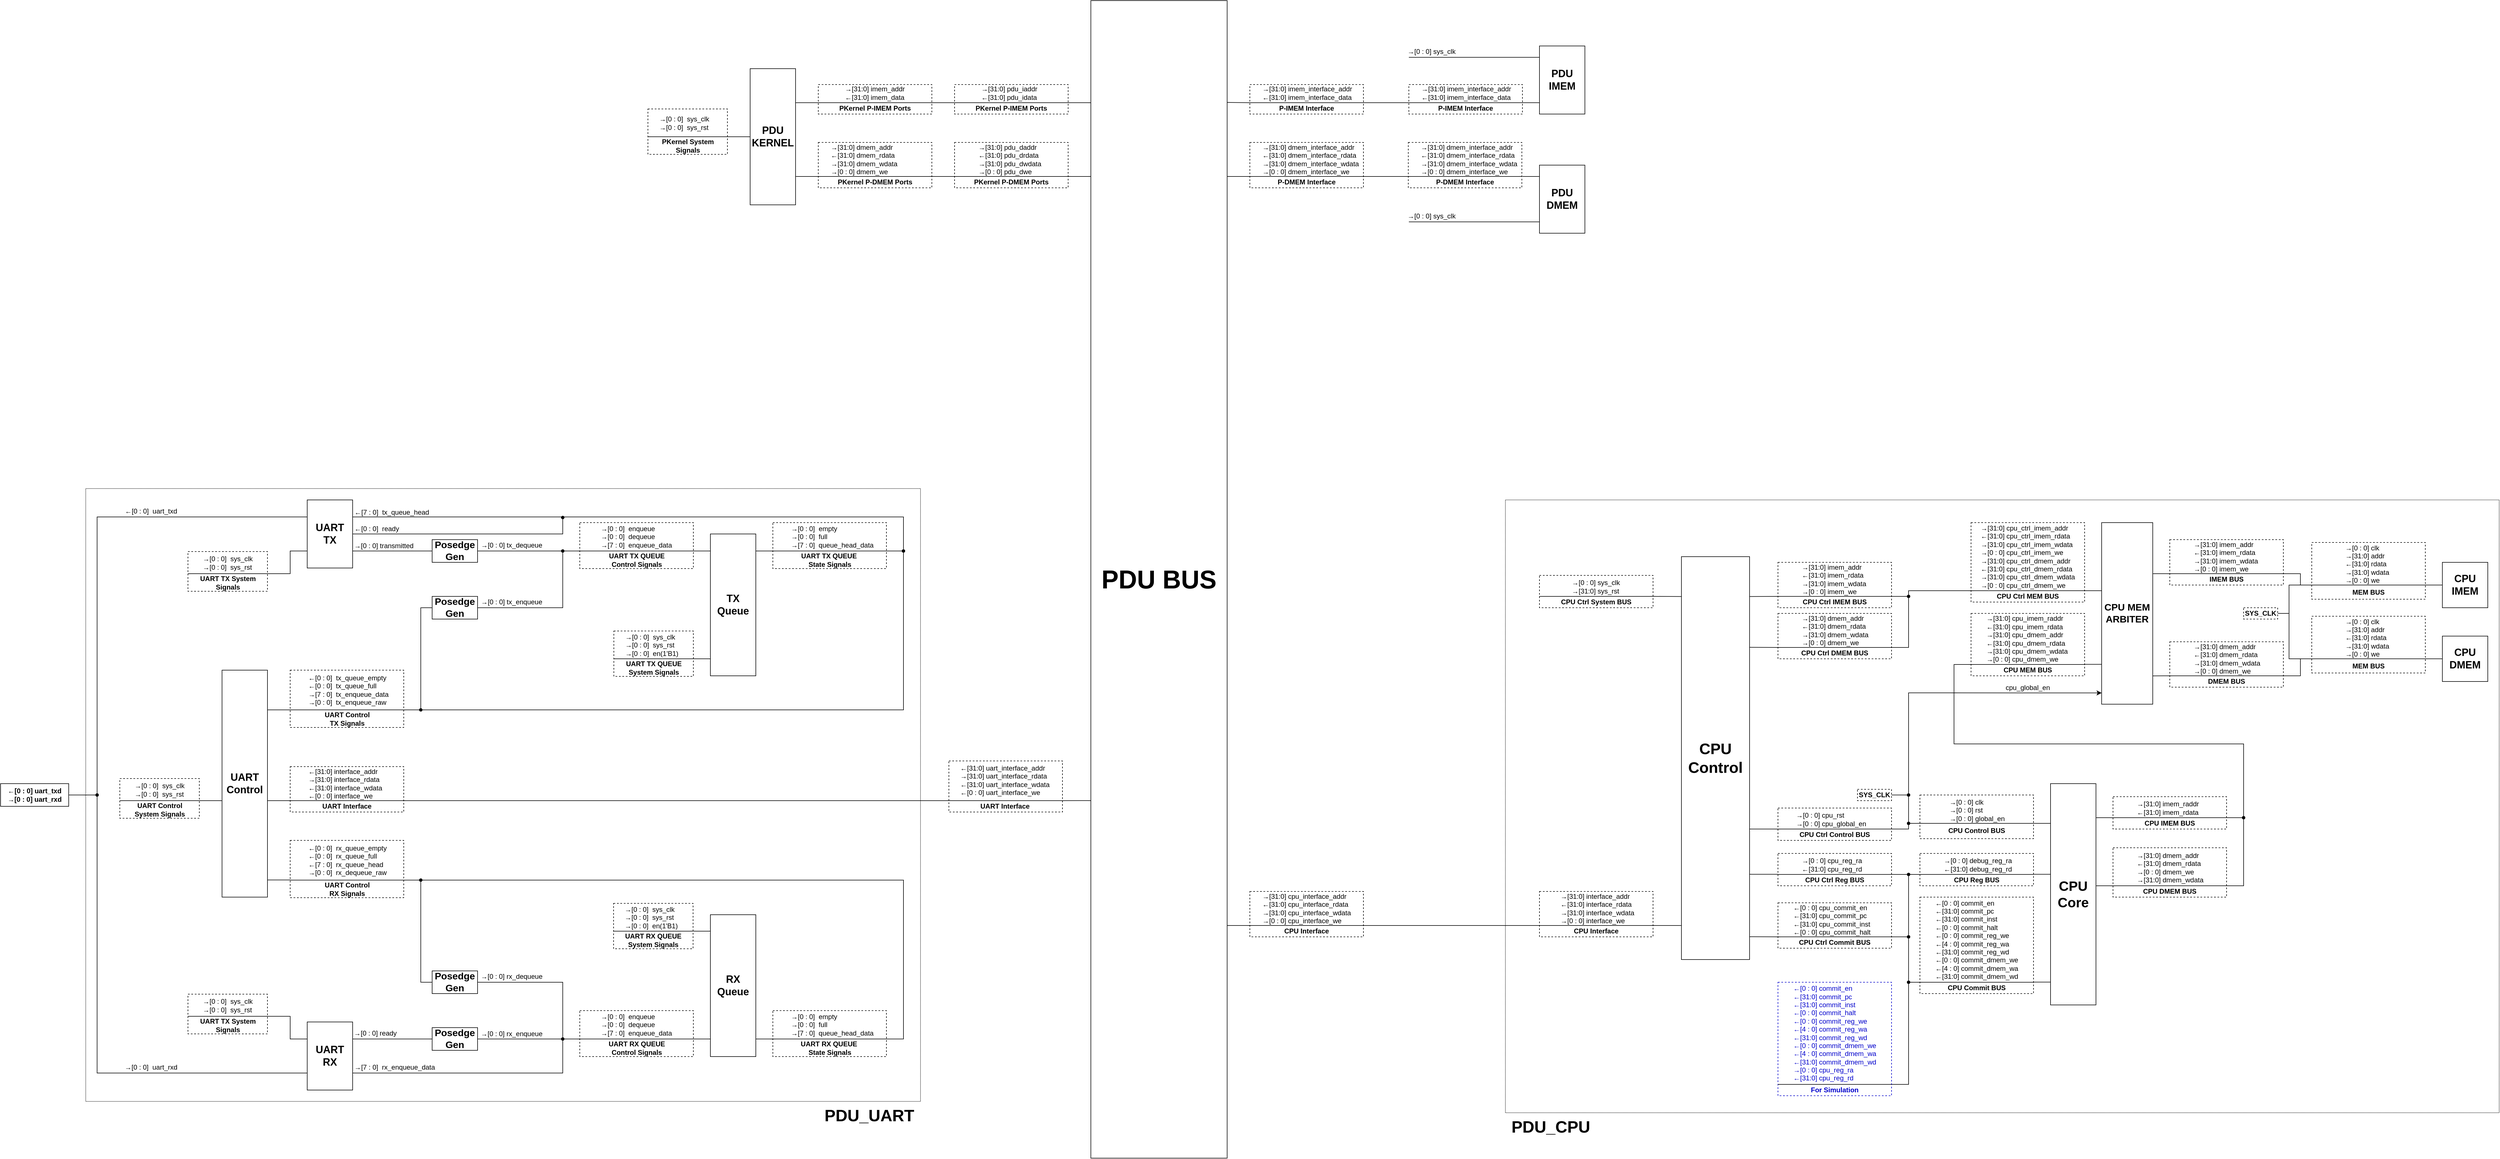 <mxfile version="21.2.1" type="device">
  <diagram name="第 1 页" id="4dxPXtrnd0cb0CEYUWjk">
    <mxGraphModel dx="10711" dy="4045" grid="1" gridSize="10" guides="1" tooltips="1" connect="1" arrows="1" fold="1" page="1" pageScale="1" pageWidth="4681" pageHeight="3300" math="0" shadow="0">
      <root>
        <mxCell id="0" />
        <mxCell id="1" parent="0" />
        <mxCell id="5C9xvMvv8BL5N6FmCVYK-172" value="" style="rounded=0;whiteSpace=wrap;html=1;strokeColor=default;dashed=1;dashPattern=1 1;fillColor=none;movable=0;resizable=0;rotatable=0;deletable=0;editable=0;locked=1;connectable=0;" parent="1" vertex="1">
          <mxGeometry x="2410" y="1960" width="1750" height="1080" as="geometry" />
        </mxCell>
        <mxCell id="5C9xvMvv8BL5N6FmCVYK-165" value="" style="rounded=0;whiteSpace=wrap;html=1;fillColor=none;dashed=1;dashPattern=1 1;movable=0;resizable=0;rotatable=0;deletable=0;editable=0;locked=1;connectable=0;" parent="1" vertex="1">
          <mxGeometry x="-90" y="1940" width="1470" height="1080" as="geometry" />
        </mxCell>
        <mxCell id="mOBEmlkJbgyievoEXcgK-1" value="&lt;font style=&quot;font-size: 27px;&quot;&gt;CPU&lt;br&gt;Control&lt;/font&gt;" style="rounded=0;whiteSpace=wrap;html=1;fontStyle=1;fontSize=17;movable=1;resizable=1;rotatable=1;deletable=1;editable=1;locked=0;connectable=1;" parent="1" vertex="1">
          <mxGeometry x="2720" y="2060" width="120" height="710" as="geometry" />
        </mxCell>
        <mxCell id="mOBEmlkJbgyievoEXcgK-2" value="&lt;font style=&quot;font-size: 18px;&quot;&gt;CPU&lt;br&gt;IMEM&lt;/font&gt;" style="rounded=0;whiteSpace=wrap;html=1;fontStyle=1;fontSize=12;movable=1;resizable=1;rotatable=1;deletable=1;editable=1;locked=0;connectable=1;" parent="1" vertex="1">
          <mxGeometry x="4060" y="2070" width="80" height="80" as="geometry" />
        </mxCell>
        <mxCell id="mOBEmlkJbgyievoEXcgK-3" value="&lt;font style=&quot;font-size: 18px;&quot;&gt;CPU&lt;br&gt;DMEM&lt;/font&gt;" style="rounded=0;whiteSpace=wrap;html=1;fontStyle=1;fontSize=12;movable=1;resizable=1;rotatable=1;deletable=1;editable=1;locked=0;connectable=1;" parent="1" vertex="1">
          <mxGeometry x="4060" y="2200" width="80" height="80" as="geometry" />
        </mxCell>
        <mxCell id="mOBEmlkJbgyievoEXcgK-10" value="&lt;font style=&quot;font-size: 24px;&quot;&gt;CPU&lt;br&gt;Core&lt;/font&gt;" style="rounded=0;whiteSpace=wrap;html=1;fontStyle=1;fontSize=12;movable=1;resizable=1;rotatable=1;deletable=1;editable=1;locked=0;connectable=1;" parent="1" vertex="1">
          <mxGeometry x="3370" y="2460" width="80" height="390" as="geometry" />
        </mxCell>
        <mxCell id="mOBEmlkJbgyievoEXcgK-12" value="" style="group;strokeColor=default;dashed=1;movable=1;resizable=1;rotatable=1;deletable=1;editable=1;locked=0;connectable=1;" parent="1" vertex="1" connectable="0">
          <mxGeometry x="2890" y="2070" width="200" height="80" as="geometry" />
        </mxCell>
        <mxCell id="mOBEmlkJbgyievoEXcgK-11" value="&lt;b&gt;CPU Ctrl IMEM BUS&lt;/b&gt;" style="text;html=1;strokeColor=none;fillColor=none;align=center;verticalAlign=middle;whiteSpace=wrap;rounded=0;movable=1;resizable=1;rotatable=1;deletable=1;editable=1;locked=0;connectable=1;" parent="mOBEmlkJbgyievoEXcgK-12" vertex="1">
          <mxGeometry x="20" y="60" width="160" height="20" as="geometry" />
        </mxCell>
        <mxCell id="mOBEmlkJbgyievoEXcgK-4" value="" style="endArrow=none;startArrow=none;html=1;rounded=0;startFill=0;endFill=0;movable=1;resizable=1;rotatable=1;deletable=1;editable=1;locked=0;connectable=1;" parent="mOBEmlkJbgyievoEXcgK-12" edge="1">
          <mxGeometry width="50" height="50" relative="1" as="geometry">
            <mxPoint y="60" as="sourcePoint" />
            <mxPoint x="200" y="60" as="targetPoint" />
          </mxGeometry>
        </mxCell>
        <mxCell id="mOBEmlkJbgyievoEXcgK-5" value="→[31:0]&lt;span style=&quot;white-space: pre;&quot;&gt; &lt;/span&gt;imem_addr&lt;br&gt;←[31:0]&lt;span style=&quot;white-space: pre;&quot;&gt; &lt;/span&gt;imem_rdata&lt;br&gt;→[31:0]&lt;span style=&quot;white-space: pre;&quot;&gt; &lt;/span&gt;imem_wdata&lt;br&gt;→[0 : 0]&lt;span style=&quot;white-space: pre;&quot;&gt; &lt;/span&gt;imem_we" style="text;html=1;strokeColor=none;fillColor=none;align=left;verticalAlign=middle;whiteSpace=wrap;rounded=0;movable=1;resizable=1;rotatable=1;deletable=1;editable=1;locked=0;connectable=1;" parent="mOBEmlkJbgyievoEXcgK-12" vertex="1">
          <mxGeometry x="40" width="120" height="60" as="geometry" />
        </mxCell>
        <mxCell id="mOBEmlkJbgyievoEXcgK-14" value="" style="group;strokeColor=default;dashed=1;movable=1;resizable=1;rotatable=1;deletable=1;editable=1;locked=0;connectable=1;" parent="1" vertex="1" connectable="0">
          <mxGeometry x="2890" y="2160" width="200" height="80" as="geometry" />
        </mxCell>
        <mxCell id="mOBEmlkJbgyievoEXcgK-13" value="&lt;b&gt;CPU Ctrl DMEM BUS&lt;/b&gt;" style="text;html=1;strokeColor=none;fillColor=none;align=center;verticalAlign=middle;whiteSpace=wrap;rounded=0;movable=1;resizable=1;rotatable=1;deletable=1;editable=1;locked=0;connectable=1;" parent="mOBEmlkJbgyievoEXcgK-14" vertex="1">
          <mxGeometry x="20" y="60" width="160" height="20" as="geometry" />
        </mxCell>
        <mxCell id="mOBEmlkJbgyievoEXcgK-8" value="" style="endArrow=none;startArrow=none;html=1;rounded=0;startFill=0;endFill=0;movable=1;resizable=1;rotatable=1;deletable=1;editable=1;locked=0;connectable=1;" parent="mOBEmlkJbgyievoEXcgK-14" edge="1">
          <mxGeometry width="50" height="50" relative="1" as="geometry">
            <mxPoint y="60" as="sourcePoint" />
            <mxPoint x="200" y="60" as="targetPoint" />
          </mxGeometry>
        </mxCell>
        <mxCell id="mOBEmlkJbgyievoEXcgK-9" value="→[31:0]&lt;span style=&quot;white-space: pre;&quot;&gt; &lt;/span&gt;dmem_addr&lt;br&gt;←[31:0]&lt;span style=&quot;white-space: pre;&quot;&gt; &lt;/span&gt;dmem_rdata&lt;br&gt;→[31:0]&lt;span style=&quot;white-space: pre;&quot;&gt; &lt;/span&gt;dmem_wdata&lt;br&gt;→[0 : 0]&lt;span style=&quot;white-space: pre;&quot;&gt; &lt;/span&gt;dmem_we" style="text;html=1;strokeColor=none;fillColor=none;align=left;verticalAlign=middle;whiteSpace=wrap;rounded=0;movable=1;resizable=1;rotatable=1;deletable=1;editable=1;locked=0;connectable=1;" parent="mOBEmlkJbgyievoEXcgK-14" vertex="1">
          <mxGeometry x="40" width="120" height="60" as="geometry" />
        </mxCell>
        <mxCell id="mOBEmlkJbgyievoEXcgK-23" value="" style="group;strokeColor=default;dashed=1;movable=1;resizable=1;rotatable=1;deletable=1;editable=1;locked=0;connectable=1;" parent="1" vertex="1" connectable="0">
          <mxGeometry x="2890" y="2503" width="200" height="57" as="geometry" />
        </mxCell>
        <mxCell id="mOBEmlkJbgyievoEXcgK-16" value="&lt;b&gt;CPU Ctrl Control BUS&lt;/b&gt;" style="text;html=1;strokeColor=none;fillColor=none;align=center;verticalAlign=middle;whiteSpace=wrap;rounded=0;movable=1;resizable=1;rotatable=1;deletable=1;editable=1;locked=0;connectable=1;" parent="mOBEmlkJbgyievoEXcgK-23" vertex="1">
          <mxGeometry x="20" y="37" width="160" height="20" as="geometry" />
        </mxCell>
        <mxCell id="mOBEmlkJbgyievoEXcgK-17" value="" style="endArrow=none;startArrow=none;html=1;rounded=0;startFill=0;endFill=0;movable=1;resizable=1;rotatable=1;deletable=1;editable=1;locked=0;connectable=1;" parent="mOBEmlkJbgyievoEXcgK-23" edge="1">
          <mxGeometry width="50" height="50" relative="1" as="geometry">
            <mxPoint y="37" as="sourcePoint" />
            <mxPoint x="200" y="37" as="targetPoint" />
          </mxGeometry>
        </mxCell>
        <mxCell id="mOBEmlkJbgyievoEXcgK-18" value="→[0 : 0]&lt;span style=&quot;white-space: pre;&quot;&gt; &lt;/span&gt;cpu_rst&lt;br&gt;→[0 : 0]&lt;span style=&quot;white-space: pre;&quot;&gt; &lt;/span&gt;cpu_global_en" style="text;html=1;strokeColor=none;fillColor=none;align=left;verticalAlign=middle;whiteSpace=wrap;rounded=0;movable=1;resizable=1;rotatable=1;deletable=1;editable=1;locked=0;connectable=1;" parent="mOBEmlkJbgyievoEXcgK-23" vertex="1">
          <mxGeometry x="30" width="140" height="40" as="geometry" />
        </mxCell>
        <mxCell id="mOBEmlkJbgyievoEXcgK-24" value="" style="group;strokeColor=default;dashed=1;movable=1;resizable=1;rotatable=1;deletable=1;editable=1;locked=0;connectable=1;" parent="1" vertex="1" connectable="0">
          <mxGeometry x="2890" y="2670" width="200" height="80" as="geometry" />
        </mxCell>
        <mxCell id="mOBEmlkJbgyievoEXcgK-20" value="&lt;b&gt;CPU Ctrl Commit BUS&lt;/b&gt;" style="text;html=1;strokeColor=none;fillColor=none;align=center;verticalAlign=middle;whiteSpace=wrap;rounded=0;movable=1;resizable=1;rotatable=1;deletable=1;editable=1;locked=0;connectable=1;" parent="mOBEmlkJbgyievoEXcgK-24" vertex="1">
          <mxGeometry x="20" y="60" width="160" height="20" as="geometry" />
        </mxCell>
        <mxCell id="mOBEmlkJbgyievoEXcgK-21" value="" style="endArrow=none;startArrow=none;html=1;rounded=0;startFill=0;endFill=0;movable=1;resizable=1;rotatable=1;deletable=1;editable=1;locked=0;connectable=1;" parent="mOBEmlkJbgyievoEXcgK-24" edge="1">
          <mxGeometry width="50" height="50" relative="1" as="geometry">
            <mxPoint y="60" as="sourcePoint" />
            <mxPoint x="200" y="60" as="targetPoint" />
          </mxGeometry>
        </mxCell>
        <mxCell id="mOBEmlkJbgyievoEXcgK-22" value="←[0 : 0]&lt;span style=&quot;white-space: pre;&quot;&gt; &lt;/span&gt;cpu_commit_en&lt;br&gt;←[31:0]&lt;span style=&quot;white-space: pre;&quot;&gt; &lt;/span&gt;cpu_commit_pc&lt;br&gt;←[31:0]&lt;span style=&quot;white-space: pre;&quot;&gt; &lt;/span&gt;cpu_commit_inst&lt;br style=&quot;border-color: var(--border-color);&quot;&gt;←[0 : 0]&lt;span style=&quot;white-space: pre;&quot;&gt; &lt;/span&gt;cpu_commit_halt" style="text;html=1;strokeColor=none;fillColor=none;align=left;verticalAlign=middle;whiteSpace=wrap;rounded=0;movable=1;resizable=1;rotatable=1;deletable=1;editable=1;locked=0;connectable=1;" parent="mOBEmlkJbgyievoEXcgK-24" vertex="1">
          <mxGeometry x="25" width="150" height="60" as="geometry" />
        </mxCell>
        <mxCell id="mOBEmlkJbgyievoEXcgK-32" value="" style="group;movable=1;resizable=1;rotatable=1;deletable=1;editable=1;locked=0;connectable=1;" parent="1" vertex="1" connectable="0">
          <mxGeometry x="2890" y="2583" width="200" height="57" as="geometry" />
        </mxCell>
        <mxCell id="mOBEmlkJbgyievoEXcgK-25" value="" style="group;strokeColor=default;dashed=1;container=0;movable=1;resizable=1;rotatable=1;deletable=1;editable=1;locked=0;connectable=1;" parent="mOBEmlkJbgyievoEXcgK-32" vertex="1" connectable="0">
          <mxGeometry width="200" height="57" as="geometry" />
        </mxCell>
        <mxCell id="mOBEmlkJbgyievoEXcgK-26" value="&lt;b&gt;CPU Ctrl Reg BUS&lt;/b&gt;" style="text;html=1;strokeColor=none;fillColor=none;align=center;verticalAlign=middle;whiteSpace=wrap;rounded=0;container=0;movable=1;resizable=1;rotatable=1;deletable=1;editable=1;locked=0;connectable=1;" parent="mOBEmlkJbgyievoEXcgK-32" vertex="1">
          <mxGeometry x="20" y="37" width="160" height="20" as="geometry" />
        </mxCell>
        <mxCell id="mOBEmlkJbgyievoEXcgK-27" value="" style="endArrow=none;startArrow=none;html=1;rounded=0;startFill=0;endFill=0;movable=1;resizable=1;rotatable=1;deletable=1;editable=1;locked=0;connectable=1;" parent="mOBEmlkJbgyievoEXcgK-32" edge="1">
          <mxGeometry width="50" height="50" relative="1" as="geometry">
            <mxPoint y="37" as="sourcePoint" />
            <mxPoint x="200" y="37" as="targetPoint" />
          </mxGeometry>
        </mxCell>
        <mxCell id="mOBEmlkJbgyievoEXcgK-31" value="→[0 : 0]&lt;span style=&quot;white-space: pre;&quot;&gt; &lt;/span&gt;cpu_reg_ra&lt;br&gt;←[31:0]&lt;span style=&quot;white-space: pre;&quot;&gt; &lt;/span&gt;cpu_reg_rd" style="text;html=1;strokeColor=none;fillColor=none;align=left;verticalAlign=middle;whiteSpace=wrap;rounded=0;container=0;movable=1;resizable=1;rotatable=1;deletable=1;editable=1;locked=0;connectable=1;" parent="mOBEmlkJbgyievoEXcgK-32" vertex="1">
          <mxGeometry x="40" width="120" height="40" as="geometry" />
        </mxCell>
        <mxCell id="mOBEmlkJbgyievoEXcgK-34" value="" style="group;strokeColor=default;dashed=1;movable=1;resizable=1;rotatable=1;deletable=1;editable=1;locked=0;connectable=1;" parent="1" vertex="1" connectable="0">
          <mxGeometry x="3140" y="2480" width="200" height="77" as="geometry" />
        </mxCell>
        <mxCell id="mOBEmlkJbgyievoEXcgK-35" value="&lt;b&gt;CPU Control BUS&lt;/b&gt;" style="text;html=1;strokeColor=none;fillColor=none;align=center;verticalAlign=middle;whiteSpace=wrap;rounded=0;movable=1;resizable=1;rotatable=1;deletable=1;editable=1;locked=0;connectable=1;" parent="mOBEmlkJbgyievoEXcgK-34" vertex="1">
          <mxGeometry x="20" y="49.982" width="160" height="27.018" as="geometry" />
        </mxCell>
        <mxCell id="mOBEmlkJbgyievoEXcgK-36" value="" style="endArrow=none;startArrow=none;html=1;rounded=0;startFill=0;endFill=0;movable=1;resizable=1;rotatable=1;deletable=1;editable=1;locked=0;connectable=1;" parent="mOBEmlkJbgyievoEXcgK-34" edge="1">
          <mxGeometry width="50" height="50" relative="1" as="geometry">
            <mxPoint y="49.982" as="sourcePoint" />
            <mxPoint x="200" y="49.982" as="targetPoint" />
          </mxGeometry>
        </mxCell>
        <mxCell id="mOBEmlkJbgyievoEXcgK-37" value="→[0 : 0]&lt;span style=&quot;white-space: pre;&quot;&gt; &lt;/span&gt;clk&lt;br&gt;→[0 : 0]&lt;span style=&quot;white-space: pre;&quot;&gt; &lt;/span&gt;rst&lt;br&gt;→[0 : 0]&lt;span style=&quot;white-space: pre;&quot;&gt; &lt;/span&gt;global_en" style="text;html=1;strokeColor=none;fillColor=none;align=left;verticalAlign=middle;whiteSpace=wrap;rounded=0;movable=1;resizable=1;rotatable=1;deletable=1;editable=1;locked=0;connectable=1;" parent="mOBEmlkJbgyievoEXcgK-34" vertex="1">
          <mxGeometry x="50" width="110" height="54.04" as="geometry" />
        </mxCell>
        <mxCell id="mOBEmlkJbgyievoEXcgK-38" value="" style="endArrow=none;html=1;rounded=0;endFill=0;movable=1;resizable=1;rotatable=1;deletable=1;editable=1;locked=0;connectable=1;" parent="1" edge="1">
          <mxGeometry width="50" height="50" relative="1" as="geometry">
            <mxPoint x="3090" y="2540" as="sourcePoint" />
            <mxPoint x="3140" y="2530" as="targetPoint" />
            <Array as="points">
              <mxPoint x="3120" y="2540" />
              <mxPoint x="3120" y="2530" />
            </Array>
          </mxGeometry>
        </mxCell>
        <mxCell id="mOBEmlkJbgyievoEXcgK-40" value="" style="endArrow=none;html=1;rounded=0;exitX=1;exitY=0.5;exitDx=0;exitDy=0;movable=1;resizable=1;rotatable=1;deletable=1;editable=1;locked=0;connectable=1;" parent="1" source="SzN8-PFb_mEgps3vLhe2-63" edge="1">
          <mxGeometry width="50" height="50" relative="1" as="geometry">
            <mxPoint x="3100" y="2480" as="sourcePoint" />
            <mxPoint x="3120" y="2530" as="targetPoint" />
            <Array as="points">
              <mxPoint x="3120" y="2480" />
            </Array>
          </mxGeometry>
        </mxCell>
        <mxCell id="SzN8-PFb_mEgps3vLhe2-5" value="" style="group;strokeColor=default;dashed=1;movable=1;resizable=1;rotatable=1;deletable=1;editable=1;locked=0;connectable=1;" parent="1" vertex="1" connectable="0">
          <mxGeometry x="3140" y="2660" width="200" height="170" as="geometry" />
        </mxCell>
        <mxCell id="SzN8-PFb_mEgps3vLhe2-2" value="&lt;b&gt;CPU Commit BUS&lt;/b&gt;" style="text;html=1;strokeColor=none;fillColor=none;align=center;verticalAlign=middle;whiteSpace=wrap;rounded=0;movable=1;resizable=1;rotatable=1;deletable=1;editable=1;locked=0;connectable=1;" parent="SzN8-PFb_mEgps3vLhe2-5" vertex="1">
          <mxGeometry x="20" y="150" width="160" height="20" as="geometry" />
        </mxCell>
        <mxCell id="SzN8-PFb_mEgps3vLhe2-3" value="" style="endArrow=none;startArrow=none;html=1;rounded=0;startFill=0;endFill=0;movable=1;resizable=1;rotatable=1;deletable=1;editable=1;locked=0;connectable=1;" parent="SzN8-PFb_mEgps3vLhe2-5" edge="1">
          <mxGeometry width="50" height="50" relative="1" as="geometry">
            <mxPoint y="150" as="sourcePoint" />
            <mxPoint x="200" y="150" as="targetPoint" />
          </mxGeometry>
        </mxCell>
        <mxCell id="SzN8-PFb_mEgps3vLhe2-4" value="←[0 : 0]&lt;span style=&quot;&quot;&gt; &lt;span style=&quot;&quot;&gt; &lt;/span&gt;&lt;/span&gt;commit_en&lt;br&gt;←[31:0]&lt;span style=&quot;&quot;&gt; &lt;span style=&quot;&quot;&gt; &lt;/span&gt;&lt;/span&gt;commit_pc&lt;br&gt;←[31:0]&lt;span style=&quot;&quot;&gt; &lt;span style=&quot;&quot;&gt; &lt;/span&gt;&lt;/span&gt;commit_inst&lt;br style=&quot;border-color: var(--border-color);&quot;&gt;←[0 : 0]&lt;span style=&quot;&quot;&gt; &lt;span style=&quot;&quot;&gt; &lt;/span&gt;&lt;/span&gt;commit_halt&lt;br&gt;←[0 : 0]&lt;span style=&quot;&quot;&gt; &lt;/span&gt;&lt;span style=&quot;background-color: initial;&quot;&gt;commit_reg_we&lt;/span&gt;&lt;br&gt;←[4 : 0]&amp;nbsp;&lt;span style=&quot;background-color: initial;&quot;&gt;commit_reg_wa&lt;/span&gt;&lt;br&gt;←[31:0]&amp;nbsp;&lt;span style=&quot;background-color: initial;&quot;&gt;commit_reg_wd&lt;/span&gt;&lt;br&gt;←[0 : 0]&amp;nbsp;&lt;span style=&quot;background-color: initial;&quot;&gt;commit_dmem_we&lt;/span&gt;&lt;br&gt;←[4 : 0]&amp;nbsp;&lt;span style=&quot;background-color: initial;&quot;&gt;commit_dmem_wa&lt;/span&gt;&lt;br&gt;←[31:0]&amp;nbsp;&lt;span style=&quot;background-color: initial;&quot;&gt;commit_dmem_wd&lt;/span&gt;" style="text;html=1;strokeColor=none;fillColor=none;align=left;verticalAlign=middle;whiteSpace=wrap;rounded=0;movable=1;resizable=1;rotatable=1;deletable=1;editable=1;locked=0;connectable=1;" parent="SzN8-PFb_mEgps3vLhe2-5" vertex="1">
          <mxGeometry x="25" width="150" height="150" as="geometry" />
        </mxCell>
        <mxCell id="SzN8-PFb_mEgps3vLhe2-6" value="" style="endArrow=none;html=1;rounded=0;startArrow=none;startFill=0;movable=1;resizable=1;rotatable=1;deletable=1;editable=1;locked=0;connectable=1;" parent="1" edge="1">
          <mxGeometry width="50" height="50" relative="1" as="geometry">
            <mxPoint x="3090" y="2730" as="sourcePoint" />
            <mxPoint x="3140" y="2810" as="targetPoint" />
            <Array as="points">
              <mxPoint x="3120" y="2730" />
              <mxPoint x="3120" y="2810" />
            </Array>
          </mxGeometry>
        </mxCell>
        <mxCell id="SzN8-PFb_mEgps3vLhe2-7" value="" style="endArrow=none;startArrow=none;html=1;rounded=0;startFill=0;endFill=0;movable=1;resizable=1;rotatable=1;deletable=1;editable=1;locked=0;connectable=1;" parent="1" edge="1">
          <mxGeometry width="50" height="50" relative="1" as="geometry">
            <mxPoint x="3090" y="2620" as="sourcePoint" />
            <mxPoint x="3140" y="2620" as="targetPoint" />
          </mxGeometry>
        </mxCell>
        <mxCell id="SzN8-PFb_mEgps3vLhe2-8" value="" style="endArrow=none;html=1;rounded=0;endFill=0;movable=1;resizable=1;rotatable=1;deletable=1;editable=1;locked=0;connectable=1;" parent="1" edge="1">
          <mxGeometry width="50" height="50" relative="1" as="geometry">
            <mxPoint x="3120" y="2810" as="sourcePoint" />
            <mxPoint x="3090" y="2990" as="targetPoint" />
            <Array as="points">
              <mxPoint x="3120" y="2990" />
            </Array>
          </mxGeometry>
        </mxCell>
        <mxCell id="SzN8-PFb_mEgps3vLhe2-17" value="" style="group;dashed=1;strokeColor=#0000CC;movable=1;resizable=1;rotatable=1;deletable=1;editable=1;locked=0;connectable=1;" parent="1" vertex="1" connectable="0">
          <mxGeometry x="2890" y="2810" width="200" height="200" as="geometry" />
        </mxCell>
        <mxCell id="SzN8-PFb_mEgps3vLhe2-14" value="&lt;b&gt;For Simulation&lt;/b&gt;" style="text;html=1;strokeColor=none;fillColor=none;align=center;verticalAlign=middle;whiteSpace=wrap;rounded=0;movable=1;resizable=1;rotatable=1;deletable=1;editable=1;locked=0;connectable=1;fontColor=#0000CC;" parent="SzN8-PFb_mEgps3vLhe2-17" vertex="1">
          <mxGeometry x="20" y="180" width="160" height="20" as="geometry" />
        </mxCell>
        <mxCell id="SzN8-PFb_mEgps3vLhe2-15" value="" style="endArrow=none;startArrow=none;html=1;rounded=0;startFill=0;endFill=0;movable=1;resizable=1;rotatable=1;deletable=1;editable=1;locked=0;connectable=1;" parent="SzN8-PFb_mEgps3vLhe2-17" edge="1">
          <mxGeometry width="50" height="50" relative="1" as="geometry">
            <mxPoint y="180" as="sourcePoint" />
            <mxPoint x="200" y="180" as="targetPoint" />
          </mxGeometry>
        </mxCell>
        <mxCell id="SzN8-PFb_mEgps3vLhe2-16" value="←[0 : 0]&lt;span style=&quot;&quot;&gt; &lt;span style=&quot;&quot;&gt; &lt;/span&gt;&lt;/span&gt;commit_en&lt;br&gt;←[31:0]&lt;span style=&quot;&quot;&gt; &lt;span style=&quot;&quot;&gt; &lt;/span&gt;&lt;/span&gt;commit_pc&lt;br&gt;←[31:0]&lt;span style=&quot;&quot;&gt; &lt;span style=&quot;&quot;&gt; &lt;/span&gt;&lt;/span&gt;commit_inst&lt;br style=&quot;border-color: var(--border-color);&quot;&gt;←[0 : 0]&lt;span style=&quot;&quot;&gt; &lt;span style=&quot;&quot;&gt; &lt;/span&gt;&lt;/span&gt;commit_halt&lt;br&gt;←[0 : 0]&lt;span style=&quot;&quot;&gt; &lt;/span&gt;&lt;span style=&quot;background-color: initial;&quot;&gt;commit_reg_we&lt;/span&gt;&lt;br&gt;←[4 : 0]&amp;nbsp;&lt;span style=&quot;background-color: initial;&quot;&gt;commit_reg_wa&lt;/span&gt;&lt;br&gt;←[31:0]&amp;nbsp;&lt;span style=&quot;background-color: initial;&quot;&gt;commit_reg_wd&lt;/span&gt;&lt;br&gt;←[0 : 0]&amp;nbsp;&lt;span style=&quot;background-color: initial;&quot;&gt;commit_dmem_we&lt;/span&gt;&lt;br&gt;←[4 : 0]&amp;nbsp;&lt;span style=&quot;background-color: initial;&quot;&gt;commit_dmem_wa&lt;/span&gt;&lt;br&gt;←[31:0]&amp;nbsp;commit_dmem_wd&lt;br&gt;→[0 : 0]&lt;span style=&quot;border-color: var(--border-color);&quot;&gt; &lt;/span&gt;cpu_reg_ra&lt;br style=&quot;border-color: var(--border-color);&quot;&gt;←[31:0]&lt;span style=&quot;border-color: var(--border-color);&quot;&gt; &lt;/span&gt;cpu_reg_rd&lt;span style=&quot;background-color: initial;&quot;&gt;&lt;br&gt;&lt;/span&gt;" style="text;html=1;strokeColor=none;fillColor=none;align=left;verticalAlign=middle;whiteSpace=wrap;rounded=0;movable=1;resizable=1;rotatable=1;deletable=1;editable=1;locked=0;connectable=1;fontColor=#0000CC;" parent="SzN8-PFb_mEgps3vLhe2-17" vertex="1">
          <mxGeometry x="25" width="150" height="180" as="geometry" />
        </mxCell>
        <mxCell id="SzN8-PFb_mEgps3vLhe2-19" value="" style="endArrow=none;html=1;rounded=0;movable=1;resizable=1;rotatable=1;deletable=1;editable=1;locked=0;connectable=1;" parent="1" edge="1">
          <mxGeometry width="50" height="50" relative="1" as="geometry">
            <mxPoint x="3120" y="2730" as="sourcePoint" />
            <mxPoint x="3120" y="2620" as="targetPoint" />
          </mxGeometry>
        </mxCell>
        <mxCell id="SzN8-PFb_mEgps3vLhe2-20" value="" style="group;movable=1;resizable=1;rotatable=1;deletable=1;editable=1;locked=0;connectable=1;" parent="1" vertex="1" connectable="0">
          <mxGeometry x="3140" y="2583" width="200" height="57" as="geometry" />
        </mxCell>
        <mxCell id="SzN8-PFb_mEgps3vLhe2-21" value="" style="group;strokeColor=default;dashed=1;container=0;movable=1;resizable=1;rotatable=1;deletable=1;editable=1;locked=0;connectable=1;" parent="SzN8-PFb_mEgps3vLhe2-20" vertex="1" connectable="0">
          <mxGeometry width="200" height="57" as="geometry" />
        </mxCell>
        <mxCell id="SzN8-PFb_mEgps3vLhe2-22" value="&lt;b&gt;CPU Reg BUS&lt;/b&gt;" style="text;html=1;strokeColor=none;fillColor=none;align=center;verticalAlign=middle;whiteSpace=wrap;rounded=0;container=0;movable=1;resizable=1;rotatable=1;deletable=1;editable=1;locked=0;connectable=1;" parent="SzN8-PFb_mEgps3vLhe2-20" vertex="1">
          <mxGeometry x="20" y="37" width="160" height="20" as="geometry" />
        </mxCell>
        <mxCell id="SzN8-PFb_mEgps3vLhe2-23" value="" style="endArrow=none;startArrow=none;html=1;rounded=0;startFill=0;endFill=0;movable=1;resizable=1;rotatable=1;deletable=1;editable=1;locked=0;connectable=1;" parent="SzN8-PFb_mEgps3vLhe2-20" edge="1">
          <mxGeometry width="50" height="50" relative="1" as="geometry">
            <mxPoint y="37" as="sourcePoint" />
            <mxPoint x="200" y="37" as="targetPoint" />
          </mxGeometry>
        </mxCell>
        <mxCell id="SzN8-PFb_mEgps3vLhe2-24" value="→[0 : 0]&lt;span style=&quot;white-space: pre;&quot;&gt; debug&lt;/span&gt;_reg_ra&lt;br&gt;←[31:0]&lt;span style=&quot;white-space: pre;&quot;&gt; &lt;/span&gt;debug_reg_rd" style="text;html=1;strokeColor=none;fillColor=none;align=left;verticalAlign=middle;whiteSpace=wrap;rounded=0;container=0;movable=1;resizable=1;rotatable=1;deletable=1;editable=1;locked=0;connectable=1;" parent="SzN8-PFb_mEgps3vLhe2-20" vertex="1">
          <mxGeometry x="40" width="130" height="40" as="geometry" />
        </mxCell>
        <mxCell id="SzN8-PFb_mEgps3vLhe2-30" value="" style="group;movable=1;resizable=1;rotatable=1;deletable=1;editable=1;locked=0;connectable=1;" parent="1" vertex="1" connectable="0">
          <mxGeometry x="3480" y="2483" width="200" height="57" as="geometry" />
        </mxCell>
        <mxCell id="SzN8-PFb_mEgps3vLhe2-31" value="" style="group;strokeColor=default;dashed=1;container=0;movable=1;resizable=1;rotatable=1;deletable=1;editable=1;locked=0;connectable=1;" parent="SzN8-PFb_mEgps3vLhe2-30" vertex="1" connectable="0">
          <mxGeometry width="200" height="57" as="geometry" />
        </mxCell>
        <mxCell id="SzN8-PFb_mEgps3vLhe2-32" value="&lt;b&gt;CPU IMEM BUS&lt;/b&gt;" style="text;html=1;strokeColor=none;fillColor=none;align=center;verticalAlign=middle;whiteSpace=wrap;rounded=0;container=0;movable=1;resizable=1;rotatable=1;deletable=1;editable=1;locked=0;connectable=1;" parent="SzN8-PFb_mEgps3vLhe2-30" vertex="1">
          <mxGeometry x="20" y="37" width="160" height="20" as="geometry" />
        </mxCell>
        <mxCell id="SzN8-PFb_mEgps3vLhe2-33" value="" style="endArrow=none;startArrow=none;html=1;rounded=0;startFill=0;endFill=0;movable=1;resizable=1;rotatable=1;deletable=1;editable=1;locked=0;connectable=1;" parent="SzN8-PFb_mEgps3vLhe2-30" edge="1">
          <mxGeometry width="50" height="50" relative="1" as="geometry">
            <mxPoint y="37" as="sourcePoint" />
            <mxPoint x="200" y="37" as="targetPoint" />
          </mxGeometry>
        </mxCell>
        <mxCell id="SzN8-PFb_mEgps3vLhe2-34" value="→[31:0]&lt;span style=&quot;white-space: pre;&quot;&gt; i&lt;/span&gt;mem_raddr&lt;br&gt;←[31:0]&lt;span style=&quot;white-space: pre;&quot;&gt; &lt;/span&gt;imem_rdata" style="text;html=1;strokeColor=none;fillColor=none;align=left;verticalAlign=middle;whiteSpace=wrap;rounded=0;container=0;movable=1;resizable=1;rotatable=1;deletable=1;editable=1;locked=0;connectable=1;" parent="SzN8-PFb_mEgps3vLhe2-30" vertex="1">
          <mxGeometry x="40" width="130" height="40" as="geometry" />
        </mxCell>
        <mxCell id="SzN8-PFb_mEgps3vLhe2-40" value="&lt;font style=&quot;font-size: 17px;&quot;&gt;CPU MEM&lt;br&gt;ARBITER&lt;/font&gt;" style="rounded=0;whiteSpace=wrap;html=1;fontStyle=1;fontSize=12;movable=1;resizable=1;rotatable=1;deletable=1;editable=1;locked=0;connectable=1;" parent="1" vertex="1">
          <mxGeometry x="3460" y="2000" width="90" height="320" as="geometry" />
        </mxCell>
        <mxCell id="SzN8-PFb_mEgps3vLhe2-41" value="" style="group;dashed=1;strokeColor=default;movable=1;resizable=1;rotatable=1;deletable=1;editable=1;locked=0;connectable=1;" parent="1" vertex="1" connectable="0">
          <mxGeometry x="3480" y="2573" width="200" height="87" as="geometry" />
        </mxCell>
        <mxCell id="SzN8-PFb_mEgps3vLhe2-37" value="&lt;b&gt;CPU DMEM BUS&lt;/b&gt;" style="text;html=1;strokeColor=none;fillColor=none;align=center;verticalAlign=middle;whiteSpace=wrap;rounded=0;container=0;movable=1;resizable=1;rotatable=1;deletable=1;editable=1;locked=0;connectable=1;" parent="SzN8-PFb_mEgps3vLhe2-41" vertex="1">
          <mxGeometry x="20" y="67" width="160" height="20" as="geometry" />
        </mxCell>
        <mxCell id="SzN8-PFb_mEgps3vLhe2-38" value="" style="endArrow=none;startArrow=none;html=1;rounded=0;startFill=0;endFill=0;movable=1;resizable=1;rotatable=1;deletable=1;editable=1;locked=0;connectable=1;" parent="SzN8-PFb_mEgps3vLhe2-41" edge="1">
          <mxGeometry width="50" height="50" relative="1" as="geometry">
            <mxPoint y="67" as="sourcePoint" />
            <mxPoint x="200" y="67" as="targetPoint" />
          </mxGeometry>
        </mxCell>
        <mxCell id="SzN8-PFb_mEgps3vLhe2-39" value="→[31:0]&lt;span style=&quot;&quot;&gt; &lt;/span&gt;dmem_addr&lt;br&gt;←[31:0]&lt;span style=&quot;&quot;&gt; &lt;/span&gt;dmem_rdata&lt;br&gt;→[0 : 0] dmem_we&lt;br&gt;→[31:0] dmem_wdata" style="text;html=1;strokeColor=none;fillColor=none;align=left;verticalAlign=middle;whiteSpace=wrap;rounded=0;container=0;movable=1;resizable=1;rotatable=1;deletable=1;editable=1;locked=0;connectable=1;" parent="SzN8-PFb_mEgps3vLhe2-41" vertex="1">
          <mxGeometry x="40" width="130" height="70" as="geometry" />
        </mxCell>
        <mxCell id="SzN8-PFb_mEgps3vLhe2-47" value="" style="group;strokeColor=default;dashed=1;movable=1;resizable=1;rotatable=1;deletable=1;editable=1;locked=0;connectable=1;" parent="1" vertex="1" connectable="0">
          <mxGeometry x="3230" y="2000" width="200" height="140" as="geometry" />
        </mxCell>
        <mxCell id="SzN8-PFb_mEgps3vLhe2-43" value="&lt;b&gt;CPU Ctrl MEM BUS&lt;/b&gt;" style="text;html=1;strokeColor=none;fillColor=none;align=center;verticalAlign=middle;whiteSpace=wrap;rounded=0;movable=1;resizable=1;rotatable=1;deletable=1;editable=1;locked=0;connectable=1;" parent="SzN8-PFb_mEgps3vLhe2-47" vertex="1">
          <mxGeometry x="20" y="120" width="160" height="20" as="geometry" />
        </mxCell>
        <mxCell id="SzN8-PFb_mEgps3vLhe2-44" value="" style="endArrow=none;startArrow=none;html=1;rounded=0;startFill=0;endFill=0;movable=1;resizable=1;rotatable=1;deletable=1;editable=1;locked=0;connectable=1;" parent="SzN8-PFb_mEgps3vLhe2-47" edge="1">
          <mxGeometry width="50" height="50" relative="1" as="geometry">
            <mxPoint y="120" as="sourcePoint" />
            <mxPoint x="200" y="120" as="targetPoint" />
          </mxGeometry>
        </mxCell>
        <mxCell id="SzN8-PFb_mEgps3vLhe2-45" value="→[31:0]&lt;span style=&quot;&quot;&gt;&amp;nbsp;cpu_ctrl_&lt;/span&gt;imem_addr&lt;br&gt;←[31:0] cpu_ctrl_imem_rdata&lt;br&gt;→[31:0] cpu_ctrl_imem_wdata&lt;br&gt;→[0 : 0] cpu_ctrl_imem_we&lt;br&gt;→[31:0] cpu_ctrl_dmem_addr&lt;br style=&quot;border-color: var(--border-color);&quot;&gt;←[31:0]&amp;nbsp;&lt;span style=&quot;border-color: var(--border-color);&quot;&gt;cpu_ctrl_&lt;/span&gt;dmem_rdata&lt;br style=&quot;border-color: var(--border-color);&quot;&gt;→[31:0]&amp;nbsp;&lt;span style=&quot;border-color: var(--border-color);&quot;&gt;cpu_ctrl_&lt;/span&gt;dmem_wdata&lt;br style=&quot;border-color: var(--border-color);&quot;&gt;→[0 : 0]&amp;nbsp;&lt;span style=&quot;border-color: var(--border-color);&quot;&gt;cpu_ctrl_&lt;/span&gt;dmem_we" style="text;html=1;strokeColor=none;fillColor=none;align=left;verticalAlign=middle;whiteSpace=wrap;rounded=0;movable=1;resizable=1;rotatable=1;deletable=1;editable=1;locked=0;connectable=1;" parent="SzN8-PFb_mEgps3vLhe2-47" vertex="1">
          <mxGeometry x="15" width="170" height="120" as="geometry" />
        </mxCell>
        <mxCell id="SzN8-PFb_mEgps3vLhe2-52" value="" style="group;strokeColor=default;dashed=1;movable=1;resizable=1;rotatable=1;deletable=1;editable=1;locked=0;connectable=1;" parent="1" vertex="1" connectable="0">
          <mxGeometry x="3230" y="2160" width="200" height="110" as="geometry" />
        </mxCell>
        <mxCell id="SzN8-PFb_mEgps3vLhe2-49" value="&lt;b&gt;CPU MEM BUS&lt;/b&gt;" style="text;html=1;strokeColor=none;fillColor=none;align=center;verticalAlign=middle;whiteSpace=wrap;rounded=0;movable=1;resizable=1;rotatable=1;deletable=1;editable=1;locked=0;connectable=1;" parent="SzN8-PFb_mEgps3vLhe2-52" vertex="1">
          <mxGeometry x="20" y="90" width="160" height="20" as="geometry" />
        </mxCell>
        <mxCell id="SzN8-PFb_mEgps3vLhe2-50" value="" style="endArrow=none;startArrow=none;html=1;rounded=0;startFill=0;endFill=0;movable=1;resizable=1;rotatable=1;deletable=1;editable=1;locked=0;connectable=1;" parent="SzN8-PFb_mEgps3vLhe2-52" edge="1">
          <mxGeometry width="50" height="50" relative="1" as="geometry">
            <mxPoint y="90" as="sourcePoint" />
            <mxPoint x="200" y="90" as="targetPoint" />
          </mxGeometry>
        </mxCell>
        <mxCell id="SzN8-PFb_mEgps3vLhe2-51" value="→[31:0]&lt;span style=&quot;&quot;&gt;&amp;nbsp;cpu_&lt;/span&gt;imem_raddr&lt;br&gt;←[31:0] cpu_imem_rdata&lt;br&gt;→[31:0] cpu_dmem_addr&lt;br style=&quot;border-color: var(--border-color);&quot;&gt;←[31:0]&amp;nbsp;&lt;span style=&quot;border-color: var(--border-color);&quot;&gt;cpu_&lt;/span&gt;dmem_rdata&lt;br style=&quot;border-color: var(--border-color);&quot;&gt;→[31:0]&amp;nbsp;&lt;span style=&quot;border-color: var(--border-color);&quot;&gt;cpu_&lt;/span&gt;dmem_wdata&lt;br style=&quot;border-color: var(--border-color);&quot;&gt;→[0 : 0]&amp;nbsp;&lt;span style=&quot;border-color: var(--border-color);&quot;&gt;cpu_&lt;/span&gt;dmem_we" style="text;html=1;strokeColor=none;fillColor=none;align=left;verticalAlign=middle;whiteSpace=wrap;rounded=0;movable=1;resizable=1;rotatable=1;deletable=1;editable=1;locked=0;connectable=1;" parent="SzN8-PFb_mEgps3vLhe2-52" vertex="1">
          <mxGeometry x="25" width="150" height="90" as="geometry" />
        </mxCell>
        <mxCell id="SzN8-PFb_mEgps3vLhe2-53" value="" style="shape=waypoint;sketch=0;size=6;pointerEvents=1;points=[];fillColor=none;resizable=1;rotatable=1;perimeter=centerPerimeter;snapToPoint=1;movable=1;deletable=1;editable=1;locked=0;connectable=1;" parent="1" vertex="1">
          <mxGeometry x="3110" y="2800" width="20" height="20" as="geometry" />
        </mxCell>
        <mxCell id="SzN8-PFb_mEgps3vLhe2-54" value="" style="shape=waypoint;sketch=0;size=6;pointerEvents=1;points=[];fillColor=none;resizable=1;rotatable=1;perimeter=centerPerimeter;snapToPoint=1;movable=1;deletable=1;editable=1;locked=0;connectable=1;" parent="1" vertex="1">
          <mxGeometry x="3110" y="2720" width="20" height="20" as="geometry" />
        </mxCell>
        <mxCell id="SzN8-PFb_mEgps3vLhe2-55" value="" style="shape=waypoint;sketch=0;size=6;pointerEvents=1;points=[];fillColor=none;resizable=1;rotatable=1;perimeter=centerPerimeter;snapToPoint=1;movable=1;deletable=1;editable=1;locked=0;connectable=1;" parent="1" vertex="1">
          <mxGeometry x="3110" y="2610" width="20" height="20" as="geometry" />
        </mxCell>
        <mxCell id="SzN8-PFb_mEgps3vLhe2-56" value="" style="shape=waypoint;sketch=0;size=6;pointerEvents=1;points=[];fillColor=none;resizable=1;rotatable=1;perimeter=centerPerimeter;snapToPoint=1;movable=1;deletable=1;editable=1;locked=0;connectable=1;" parent="1" vertex="1">
          <mxGeometry x="3110" y="2520" width="20" height="20" as="geometry" />
        </mxCell>
        <mxCell id="SzN8-PFb_mEgps3vLhe2-57" value="" style="endArrow=classic;html=1;rounded=0;entryX=0;entryY=0.938;entryDx=0;entryDy=0;entryPerimeter=0;movable=1;resizable=1;rotatable=1;deletable=1;editable=1;locked=0;connectable=1;" parent="1" target="SzN8-PFb_mEgps3vLhe2-40" edge="1">
          <mxGeometry width="50" height="50" relative="1" as="geometry">
            <mxPoint x="3120" y="2480" as="sourcePoint" />
            <mxPoint x="3470" y="2420" as="targetPoint" />
            <Array as="points">
              <mxPoint x="3120" y="2300" />
            </Array>
          </mxGeometry>
        </mxCell>
        <mxCell id="SzN8-PFb_mEgps3vLhe2-58" value="" style="shape=waypoint;sketch=0;size=6;pointerEvents=1;points=[];fillColor=none;resizable=1;rotatable=1;perimeter=centerPerimeter;snapToPoint=1;movable=1;deletable=1;editable=1;locked=0;connectable=1;" parent="1" vertex="1">
          <mxGeometry x="3110" y="2470" width="20" height="20" as="geometry" />
        </mxCell>
        <mxCell id="SzN8-PFb_mEgps3vLhe2-59" value="cpu_global_en" style="text;html=1;strokeColor=none;fillColor=none;align=center;verticalAlign=middle;whiteSpace=wrap;rounded=0;movable=1;resizable=1;rotatable=1;deletable=1;editable=1;locked=0;connectable=1;" parent="1" vertex="1">
          <mxGeometry x="3280" y="2281" width="100" height="20" as="geometry" />
        </mxCell>
        <mxCell id="SzN8-PFb_mEgps3vLhe2-60" value="" style="endArrow=none;html=1;rounded=0;movable=1;resizable=1;rotatable=1;deletable=1;editable=1;locked=0;connectable=1;" parent="1" edge="1">
          <mxGeometry width="50" height="50" relative="1" as="geometry">
            <mxPoint x="3680" y="2640" as="sourcePoint" />
            <mxPoint x="3230" y="2250" as="targetPoint" />
            <Array as="points">
              <mxPoint x="3710" y="2640" />
              <mxPoint x="3710" y="2390" />
              <mxPoint x="3200" y="2390" />
              <mxPoint x="3200" y="2250" />
            </Array>
          </mxGeometry>
        </mxCell>
        <mxCell id="SzN8-PFb_mEgps3vLhe2-61" value="" style="endArrow=none;html=1;rounded=0;movable=1;resizable=1;rotatable=1;deletable=1;editable=1;locked=0;connectable=1;" parent="1" edge="1">
          <mxGeometry width="50" height="50" relative="1" as="geometry">
            <mxPoint x="3680" y="2520" as="sourcePoint" />
            <mxPoint x="3710" y="2520" as="targetPoint" />
          </mxGeometry>
        </mxCell>
        <mxCell id="SzN8-PFb_mEgps3vLhe2-62" value="" style="shape=waypoint;sketch=0;size=6;pointerEvents=1;points=[];fillColor=none;resizable=1;rotatable=1;perimeter=centerPerimeter;snapToPoint=1;movable=1;deletable=1;editable=1;locked=0;connectable=1;" parent="1" vertex="1">
          <mxGeometry x="3700" y="2510" width="20" height="20" as="geometry" />
        </mxCell>
        <mxCell id="SzN8-PFb_mEgps3vLhe2-63" value="SYS_CLK" style="rounded=0;whiteSpace=wrap;html=1;fontStyle=1;movable=1;resizable=1;rotatable=1;deletable=1;editable=1;locked=0;connectable=1;dashed=1;" parent="1" vertex="1">
          <mxGeometry x="3030" y="2470" width="60" height="20" as="geometry" />
        </mxCell>
        <mxCell id="SzN8-PFb_mEgps3vLhe2-64" value="" style="group;strokeColor=default;dashed=1;movable=1;resizable=1;rotatable=1;deletable=1;editable=1;locked=0;connectable=1;" parent="1" vertex="1" connectable="0">
          <mxGeometry x="3580" y="2030" width="200" height="80" as="geometry" />
        </mxCell>
        <mxCell id="SzN8-PFb_mEgps3vLhe2-65" value="&lt;b&gt;IMEM BUS&lt;/b&gt;" style="text;html=1;strokeColor=none;fillColor=none;align=center;verticalAlign=middle;whiteSpace=wrap;rounded=0;movable=1;resizable=1;rotatable=1;deletable=1;editable=1;locked=0;connectable=1;" parent="SzN8-PFb_mEgps3vLhe2-64" vertex="1">
          <mxGeometry x="20" y="60" width="160" height="20" as="geometry" />
        </mxCell>
        <mxCell id="SzN8-PFb_mEgps3vLhe2-66" value="" style="endArrow=none;startArrow=none;html=1;rounded=0;startFill=0;endFill=0;movable=1;resizable=1;rotatable=1;deletable=1;editable=1;locked=0;connectable=1;" parent="SzN8-PFb_mEgps3vLhe2-64" edge="1">
          <mxGeometry width="50" height="50" relative="1" as="geometry">
            <mxPoint y="60" as="sourcePoint" />
            <mxPoint x="200" y="60" as="targetPoint" />
          </mxGeometry>
        </mxCell>
        <mxCell id="SzN8-PFb_mEgps3vLhe2-67" value="→[31:0]&lt;span style=&quot;white-space: pre;&quot;&gt; &lt;/span&gt;imem_addr&lt;br&gt;←[31:0]&lt;span style=&quot;white-space: pre;&quot;&gt; &lt;/span&gt;imem_rdata&lt;br&gt;→[31:0]&lt;span style=&quot;white-space: pre;&quot;&gt; &lt;/span&gt;imem_wdata&lt;br&gt;→[0 : 0]&lt;span style=&quot;white-space: pre;&quot;&gt; &lt;/span&gt;imem_we" style="text;html=1;strokeColor=none;fillColor=none;align=left;verticalAlign=middle;whiteSpace=wrap;rounded=0;movable=1;resizable=1;rotatable=1;deletable=1;editable=1;locked=0;connectable=1;" parent="SzN8-PFb_mEgps3vLhe2-64" vertex="1">
          <mxGeometry x="40" width="120" height="60" as="geometry" />
        </mxCell>
        <mxCell id="SzN8-PFb_mEgps3vLhe2-72" value="" style="group;strokeColor=default;dashed=1;movable=1;resizable=1;rotatable=1;deletable=1;editable=1;locked=0;connectable=1;" parent="1" vertex="1" connectable="0">
          <mxGeometry x="3580" y="2210" width="200" height="80" as="geometry" />
        </mxCell>
        <mxCell id="SzN8-PFb_mEgps3vLhe2-73" value="&lt;b&gt;DMEM BUS&lt;/b&gt;" style="text;html=1;strokeColor=none;fillColor=none;align=center;verticalAlign=middle;whiteSpace=wrap;rounded=0;movable=1;resizable=1;rotatable=1;deletable=1;editable=1;locked=0;connectable=1;" parent="SzN8-PFb_mEgps3vLhe2-72" vertex="1">
          <mxGeometry x="20" y="60" width="160" height="20" as="geometry" />
        </mxCell>
        <mxCell id="SzN8-PFb_mEgps3vLhe2-74" value="" style="endArrow=none;startArrow=none;html=1;rounded=0;startFill=0;endFill=0;movable=1;resizable=1;rotatable=1;deletable=1;editable=1;locked=0;connectable=1;" parent="SzN8-PFb_mEgps3vLhe2-72" edge="1">
          <mxGeometry width="50" height="50" relative="1" as="geometry">
            <mxPoint y="60" as="sourcePoint" />
            <mxPoint x="200" y="60" as="targetPoint" />
          </mxGeometry>
        </mxCell>
        <mxCell id="SzN8-PFb_mEgps3vLhe2-75" value="→[31:0]&lt;span style=&quot;white-space: pre;&quot;&gt; &lt;/span&gt;dmem_addr&lt;br&gt;←[31:0]&lt;span style=&quot;white-space: pre;&quot;&gt; &lt;/span&gt;dmem_rdata&lt;br&gt;→[31:0]&lt;span style=&quot;white-space: pre;&quot;&gt; &lt;/span&gt;dmem_wdata&lt;br&gt;→[0 : 0]&lt;span style=&quot;white-space: pre;&quot;&gt; &lt;/span&gt;dmem_we" style="text;html=1;strokeColor=none;fillColor=none;align=left;verticalAlign=middle;whiteSpace=wrap;rounded=0;movable=1;resizable=1;rotatable=1;deletable=1;editable=1;locked=0;connectable=1;" parent="SzN8-PFb_mEgps3vLhe2-72" vertex="1">
          <mxGeometry x="40" width="120" height="60" as="geometry" />
        </mxCell>
        <mxCell id="SzN8-PFb_mEgps3vLhe2-76" value="" style="group;strokeColor=default;dashed=1;movable=1;resizable=1;rotatable=1;deletable=1;editable=1;locked=0;connectable=1;" parent="1" vertex="1" connectable="0">
          <mxGeometry x="3830" y="2035" width="200" height="100" as="geometry" />
        </mxCell>
        <mxCell id="SzN8-PFb_mEgps3vLhe2-77" value="&lt;b&gt;MEM BUS&lt;/b&gt;" style="text;html=1;strokeColor=none;fillColor=none;align=center;verticalAlign=middle;whiteSpace=wrap;rounded=0;movable=1;resizable=1;rotatable=1;deletable=1;editable=1;locked=0;connectable=1;" parent="SzN8-PFb_mEgps3vLhe2-76" vertex="1">
          <mxGeometry x="20" y="75" width="160" height="25" as="geometry" />
        </mxCell>
        <mxCell id="SzN8-PFb_mEgps3vLhe2-78" value="" style="endArrow=none;startArrow=none;html=1;rounded=0;startFill=0;endFill=0;movable=1;resizable=1;rotatable=1;deletable=1;editable=1;locked=0;connectable=1;" parent="SzN8-PFb_mEgps3vLhe2-76" edge="1">
          <mxGeometry width="50" height="50" relative="1" as="geometry">
            <mxPoint y="75" as="sourcePoint" />
            <mxPoint x="200" y="75" as="targetPoint" />
          </mxGeometry>
        </mxCell>
        <mxCell id="SzN8-PFb_mEgps3vLhe2-79" value="→[0 : 0] clk&lt;br&gt;→[31:0]&lt;span style=&quot;&quot;&gt; &lt;/span&gt;addr&lt;br&gt;←[31:0]&lt;span style=&quot;&quot;&gt; &lt;/span&gt;rdata&lt;br&gt;→[31:0]&lt;span style=&quot;&quot;&gt; &lt;/span&gt;wdata&lt;br&gt;→[0 : 0]&lt;span style=&quot;&quot;&gt; &lt;/span&gt;we" style="text;html=1;strokeColor=none;fillColor=none;align=left;verticalAlign=middle;whiteSpace=wrap;rounded=0;movable=1;resizable=1;rotatable=1;deletable=1;editable=1;locked=0;connectable=1;" parent="SzN8-PFb_mEgps3vLhe2-76" vertex="1">
          <mxGeometry x="57" width="90" height="75" as="geometry" />
        </mxCell>
        <mxCell id="SzN8-PFb_mEgps3vLhe2-80" value="" style="group;strokeColor=default;dashed=1;movable=1;resizable=1;rotatable=1;deletable=1;editable=1;locked=0;connectable=1;" parent="1" vertex="1" connectable="0">
          <mxGeometry x="3830" y="2165" width="200" height="100" as="geometry" />
        </mxCell>
        <mxCell id="SzN8-PFb_mEgps3vLhe2-81" value="&lt;b&gt;MEM BUS&lt;/b&gt;" style="text;html=1;strokeColor=none;fillColor=none;align=center;verticalAlign=middle;whiteSpace=wrap;rounded=0;movable=1;resizable=1;rotatable=1;deletable=1;editable=1;locked=0;connectable=1;" parent="SzN8-PFb_mEgps3vLhe2-80" vertex="1">
          <mxGeometry x="20" y="75" width="160" height="25" as="geometry" />
        </mxCell>
        <mxCell id="SzN8-PFb_mEgps3vLhe2-82" value="" style="endArrow=none;startArrow=none;html=1;rounded=0;startFill=0;endFill=0;movable=1;resizable=1;rotatable=1;deletable=1;editable=1;locked=0;connectable=1;" parent="SzN8-PFb_mEgps3vLhe2-80" edge="1">
          <mxGeometry width="50" height="50" relative="1" as="geometry">
            <mxPoint y="75" as="sourcePoint" />
            <mxPoint x="200" y="75" as="targetPoint" />
          </mxGeometry>
        </mxCell>
        <mxCell id="SzN8-PFb_mEgps3vLhe2-83" value="→[0 : 0] clk&lt;br&gt;→[31:0]&lt;span style=&quot;&quot;&gt; &lt;/span&gt;addr&lt;br&gt;←[31:0]&lt;span style=&quot;&quot;&gt; &lt;/span&gt;rdata&lt;br&gt;→[31:0]&lt;span style=&quot;&quot;&gt; &lt;/span&gt;wdata&lt;br&gt;→[0 : 0]&lt;span style=&quot;&quot;&gt; &lt;/span&gt;we" style="text;html=1;strokeColor=none;fillColor=none;align=left;verticalAlign=middle;whiteSpace=wrap;rounded=0;movable=1;resizable=1;rotatable=1;deletable=1;editable=1;locked=0;connectable=1;" parent="SzN8-PFb_mEgps3vLhe2-80" vertex="1">
          <mxGeometry x="57" width="90" height="75" as="geometry" />
        </mxCell>
        <mxCell id="SzN8-PFb_mEgps3vLhe2-85" value="" style="endArrow=none;html=1;rounded=0;movable=1;resizable=1;rotatable=1;deletable=1;editable=1;locked=0;connectable=1;" parent="1" edge="1">
          <mxGeometry width="50" height="50" relative="1" as="geometry">
            <mxPoint x="3780" y="2090" as="sourcePoint" />
            <mxPoint x="3830" y="2110" as="targetPoint" />
            <Array as="points">
              <mxPoint x="3810" y="2090" />
              <mxPoint x="3810" y="2110" />
            </Array>
          </mxGeometry>
        </mxCell>
        <mxCell id="SzN8-PFb_mEgps3vLhe2-86" value="" style="endArrow=none;html=1;rounded=0;exitX=1;exitY=0.5;exitDx=0;exitDy=0;movable=1;resizable=1;rotatable=1;deletable=1;editable=1;locked=0;connectable=1;" parent="1" edge="1">
          <mxGeometry width="50" height="50" relative="1" as="geometry">
            <mxPoint x="3770" y="2160" as="sourcePoint" />
            <mxPoint x="3810" y="2110" as="targetPoint" />
            <Array as="points">
              <mxPoint x="3790" y="2160" />
              <mxPoint x="3790" y="2110" />
            </Array>
          </mxGeometry>
        </mxCell>
        <mxCell id="SzN8-PFb_mEgps3vLhe2-87" value="" style="endArrow=none;html=1;rounded=0;movable=1;resizable=1;rotatable=1;deletable=1;editable=1;locked=0;connectable=1;" parent="1" edge="1">
          <mxGeometry width="50" height="50" relative="1" as="geometry">
            <mxPoint x="3790" y="2160" as="sourcePoint" />
            <mxPoint x="3830" y="2240" as="targetPoint" />
            <Array as="points">
              <mxPoint x="3790" y="2240" />
            </Array>
          </mxGeometry>
        </mxCell>
        <mxCell id="SzN8-PFb_mEgps3vLhe2-88" value="" style="endArrow=none;html=1;rounded=0;movable=1;resizable=1;rotatable=1;deletable=1;editable=1;locked=0;connectable=1;" parent="1" edge="1">
          <mxGeometry width="50" height="50" relative="1" as="geometry">
            <mxPoint x="3780" y="2270" as="sourcePoint" />
            <mxPoint x="3810" y="2240" as="targetPoint" />
            <Array as="points">
              <mxPoint x="3810" y="2270" />
            </Array>
          </mxGeometry>
        </mxCell>
        <mxCell id="SzN8-PFb_mEgps3vLhe2-89" value="" style="endArrow=none;html=1;rounded=0;entryX=0;entryY=0.5;entryDx=0;entryDy=0;movable=1;resizable=1;rotatable=1;deletable=1;editable=1;locked=0;connectable=1;" parent="1" target="mOBEmlkJbgyievoEXcgK-3" edge="1">
          <mxGeometry width="50" height="50" relative="1" as="geometry">
            <mxPoint x="4030" y="2240" as="sourcePoint" />
            <mxPoint x="4080" y="2160" as="targetPoint" />
          </mxGeometry>
        </mxCell>
        <mxCell id="SzN8-PFb_mEgps3vLhe2-90" value="" style="endArrow=none;html=1;rounded=0;entryX=0;entryY=0.5;entryDx=0;entryDy=0;movable=1;resizable=1;rotatable=1;deletable=1;editable=1;locked=0;connectable=1;" parent="1" target="mOBEmlkJbgyievoEXcgK-2" edge="1">
          <mxGeometry width="50" height="50" relative="1" as="geometry">
            <mxPoint x="4030" y="2110" as="sourcePoint" />
            <mxPoint x="4120" y="2050" as="targetPoint" />
          </mxGeometry>
        </mxCell>
        <mxCell id="SzN8-PFb_mEgps3vLhe2-91" value="" style="endArrow=none;html=1;rounded=0;exitX=1;exitY=0.844;exitDx=0;exitDy=0;exitPerimeter=0;movable=1;resizable=1;rotatable=1;deletable=1;editable=1;locked=0;connectable=1;" parent="1" source="SzN8-PFb_mEgps3vLhe2-40" edge="1">
          <mxGeometry width="50" height="50" relative="1" as="geometry">
            <mxPoint x="3570" y="2210" as="sourcePoint" />
            <mxPoint x="3580" y="2270" as="targetPoint" />
          </mxGeometry>
        </mxCell>
        <mxCell id="SzN8-PFb_mEgps3vLhe2-92" value="" style="endArrow=none;html=1;rounded=0;exitX=1;exitY=0.844;exitDx=0;exitDy=0;exitPerimeter=0;movable=1;resizable=1;rotatable=1;deletable=1;editable=1;locked=0;connectable=1;" parent="1" edge="1">
          <mxGeometry width="50" height="50" relative="1" as="geometry">
            <mxPoint x="3550" y="2090" as="sourcePoint" />
            <mxPoint x="3580" y="2090" as="targetPoint" />
          </mxGeometry>
        </mxCell>
        <mxCell id="SzN8-PFb_mEgps3vLhe2-93" value="" style="endArrow=none;html=1;rounded=0;exitX=1;exitY=0.844;exitDx=0;exitDy=0;exitPerimeter=0;movable=1;resizable=1;rotatable=1;deletable=1;editable=1;locked=0;connectable=1;" parent="1" edge="1">
          <mxGeometry width="50" height="50" relative="1" as="geometry">
            <mxPoint x="3430" y="2120" as="sourcePoint" />
            <mxPoint x="3460" y="2120" as="targetPoint" />
          </mxGeometry>
        </mxCell>
        <mxCell id="SzN8-PFb_mEgps3vLhe2-94" value="" style="endArrow=none;html=1;rounded=0;exitX=1;exitY=0.844;exitDx=0;exitDy=0;exitPerimeter=0;movable=1;resizable=1;rotatable=1;deletable=1;editable=1;locked=0;connectable=1;" parent="1" edge="1">
          <mxGeometry width="50" height="50" relative="1" as="geometry">
            <mxPoint x="3430" y="2249.76" as="sourcePoint" />
            <mxPoint x="3460" y="2249.76" as="targetPoint" />
          </mxGeometry>
        </mxCell>
        <mxCell id="SzN8-PFb_mEgps3vLhe2-95" value="" style="endArrow=none;html=1;rounded=0;movable=1;resizable=1;rotatable=1;deletable=1;editable=1;locked=0;connectable=1;" parent="1" edge="1">
          <mxGeometry width="50" height="50" relative="1" as="geometry">
            <mxPoint x="3090" y="2220" as="sourcePoint" />
            <mxPoint x="3230" y="2120" as="targetPoint" />
            <Array as="points">
              <mxPoint x="3120" y="2220" />
              <mxPoint x="3120" y="2120" />
            </Array>
          </mxGeometry>
        </mxCell>
        <mxCell id="SzN8-PFb_mEgps3vLhe2-96" value="" style="endArrow=none;html=1;rounded=0;movable=1;resizable=1;rotatable=1;deletable=1;editable=1;locked=0;connectable=1;" parent="1" edge="1">
          <mxGeometry width="50" height="50" relative="1" as="geometry">
            <mxPoint x="3090" y="2130" as="sourcePoint" />
            <mxPoint x="3120" y="2130" as="targetPoint" />
          </mxGeometry>
        </mxCell>
        <mxCell id="SzN8-PFb_mEgps3vLhe2-98" value="" style="shape=waypoint;sketch=0;size=6;pointerEvents=1;points=[];fillColor=none;resizable=1;rotatable=1;perimeter=centerPerimeter;snapToPoint=1;movable=1;deletable=1;editable=1;locked=0;connectable=1;" parent="1" vertex="1">
          <mxGeometry x="3110" y="2120" width="20" height="20" as="geometry" />
        </mxCell>
        <mxCell id="SzN8-PFb_mEgps3vLhe2-99" value="" style="endArrow=none;html=1;rounded=0;movable=1;resizable=1;rotatable=1;deletable=1;editable=1;locked=0;connectable=1;" parent="1" edge="1">
          <mxGeometry width="50" height="50" relative="1" as="geometry">
            <mxPoint x="3340" y="2530" as="sourcePoint" />
            <mxPoint x="3370" y="2530" as="targetPoint" />
          </mxGeometry>
        </mxCell>
        <mxCell id="SzN8-PFb_mEgps3vLhe2-100" value="" style="endArrow=none;html=1;rounded=0;movable=1;resizable=1;rotatable=1;deletable=1;editable=1;locked=0;connectable=1;" parent="1" edge="1">
          <mxGeometry width="50" height="50" relative="1" as="geometry">
            <mxPoint x="3340" y="2619.76" as="sourcePoint" />
            <mxPoint x="3370" y="2619.76" as="targetPoint" />
          </mxGeometry>
        </mxCell>
        <mxCell id="SzN8-PFb_mEgps3vLhe2-101" value="" style="endArrow=none;html=1;rounded=0;movable=1;resizable=1;rotatable=1;deletable=1;editable=1;locked=0;connectable=1;" parent="1" edge="1">
          <mxGeometry width="50" height="50" relative="1" as="geometry">
            <mxPoint x="3340" y="2809.76" as="sourcePoint" />
            <mxPoint x="3370" y="2809.76" as="targetPoint" />
          </mxGeometry>
        </mxCell>
        <mxCell id="SzN8-PFb_mEgps3vLhe2-102" value="" style="endArrow=none;html=1;rounded=0;movable=1;resizable=1;rotatable=1;deletable=1;editable=1;locked=0;connectable=1;" parent="1" edge="1">
          <mxGeometry width="50" height="50" relative="1" as="geometry">
            <mxPoint x="3450" y="2520" as="sourcePoint" />
            <mxPoint x="3480" y="2520" as="targetPoint" />
          </mxGeometry>
        </mxCell>
        <mxCell id="SzN8-PFb_mEgps3vLhe2-103" value="" style="endArrow=none;html=1;rounded=0;movable=1;resizable=1;rotatable=1;deletable=1;editable=1;locked=0;connectable=1;" parent="1" edge="1">
          <mxGeometry width="50" height="50" relative="1" as="geometry">
            <mxPoint x="3450" y="2640" as="sourcePoint" />
            <mxPoint x="3480" y="2640" as="targetPoint" />
          </mxGeometry>
        </mxCell>
        <mxCell id="SzN8-PFb_mEgps3vLhe2-104" value="" style="endArrow=none;html=1;rounded=0;exitX=1.004;exitY=0.099;exitDx=0;exitDy=0;exitPerimeter=0;movable=1;resizable=1;rotatable=1;deletable=1;editable=1;locked=0;connectable=1;" parent="1" source="mOBEmlkJbgyievoEXcgK-1" edge="1">
          <mxGeometry width="50" height="50" relative="1" as="geometry">
            <mxPoint x="2900" y="2340" as="sourcePoint" />
            <mxPoint x="2890" y="2130" as="targetPoint" />
          </mxGeometry>
        </mxCell>
        <mxCell id="SzN8-PFb_mEgps3vLhe2-105" value="SYS_CLK" style="rounded=0;whiteSpace=wrap;html=1;fontStyle=1;movable=1;resizable=1;rotatable=1;deletable=1;editable=1;locked=0;connectable=1;dashed=1;" parent="1" vertex="1">
          <mxGeometry x="3710" y="2150" width="60" height="20" as="geometry" />
        </mxCell>
        <mxCell id="SzN8-PFb_mEgps3vLhe2-106" value="" style="endArrow=none;html=1;rounded=0;exitX=1;exitY=0.225;exitDx=0;exitDy=0;exitPerimeter=0;movable=1;resizable=1;rotatable=1;deletable=1;editable=1;locked=0;connectable=1;" parent="1" source="mOBEmlkJbgyievoEXcgK-1" edge="1">
          <mxGeometry width="50" height="50" relative="1" as="geometry">
            <mxPoint x="2910" y="2320" as="sourcePoint" />
            <mxPoint x="2890" y="2220" as="targetPoint" />
          </mxGeometry>
        </mxCell>
        <mxCell id="SzN8-PFb_mEgps3vLhe2-107" value="" style="endArrow=none;html=1;rounded=0;exitX=1;exitY=0.225;exitDx=0;exitDy=0;exitPerimeter=0;movable=1;resizable=1;rotatable=1;deletable=1;editable=1;locked=0;connectable=1;" parent="1" edge="1">
          <mxGeometry width="50" height="50" relative="1" as="geometry">
            <mxPoint x="2840" y="2540" as="sourcePoint" />
            <mxPoint x="2890" y="2540" as="targetPoint" />
          </mxGeometry>
        </mxCell>
        <mxCell id="SzN8-PFb_mEgps3vLhe2-108" value="" style="endArrow=none;html=1;rounded=0;exitX=1;exitY=0.225;exitDx=0;exitDy=0;exitPerimeter=0;movable=1;resizable=1;rotatable=1;deletable=1;editable=1;locked=0;connectable=1;" parent="1" edge="1">
          <mxGeometry width="50" height="50" relative="1" as="geometry">
            <mxPoint x="2840" y="2619.76" as="sourcePoint" />
            <mxPoint x="2890" y="2619.76" as="targetPoint" />
          </mxGeometry>
        </mxCell>
        <mxCell id="SzN8-PFb_mEgps3vLhe2-109" value="" style="endArrow=none;html=1;rounded=0;exitX=1;exitY=0.225;exitDx=0;exitDy=0;exitPerimeter=0;movable=1;resizable=1;rotatable=1;deletable=1;editable=1;locked=0;connectable=1;" parent="1" edge="1">
          <mxGeometry width="50" height="50" relative="1" as="geometry">
            <mxPoint x="2840" y="2729.76" as="sourcePoint" />
            <mxPoint x="2890" y="2730" as="targetPoint" />
          </mxGeometry>
        </mxCell>
        <mxCell id="SzN8-PFb_mEgps3vLhe2-112" value="" style="group;movable=1;resizable=1;rotatable=1;deletable=1;editable=1;locked=0;connectable=1;" parent="1" vertex="1" connectable="0">
          <mxGeometry x="2470" y="2093" width="200" height="57" as="geometry" />
        </mxCell>
        <mxCell id="SzN8-PFb_mEgps3vLhe2-113" value="" style="group;strokeColor=default;dashed=1;container=0;movable=1;resizable=1;rotatable=1;deletable=1;editable=1;locked=0;connectable=1;" parent="SzN8-PFb_mEgps3vLhe2-112" vertex="1" connectable="0">
          <mxGeometry width="200" height="57" as="geometry" />
        </mxCell>
        <mxCell id="SzN8-PFb_mEgps3vLhe2-114" value="&lt;b&gt;CPU Ctrl System BUS&lt;/b&gt;" style="text;html=1;strokeColor=none;fillColor=none;align=center;verticalAlign=middle;whiteSpace=wrap;rounded=0;container=0;movable=1;resizable=1;rotatable=1;deletable=1;editable=1;locked=0;connectable=1;" parent="SzN8-PFb_mEgps3vLhe2-112" vertex="1">
          <mxGeometry x="20" y="37" width="160" height="20" as="geometry" />
        </mxCell>
        <mxCell id="SzN8-PFb_mEgps3vLhe2-115" value="" style="endArrow=none;startArrow=none;html=1;rounded=0;startFill=0;endFill=0;movable=1;resizable=1;rotatable=1;deletable=1;editable=1;locked=0;connectable=1;" parent="SzN8-PFb_mEgps3vLhe2-112" edge="1">
          <mxGeometry width="50" height="50" relative="1" as="geometry">
            <mxPoint y="37" as="sourcePoint" />
            <mxPoint x="200" y="37" as="targetPoint" />
          </mxGeometry>
        </mxCell>
        <mxCell id="SzN8-PFb_mEgps3vLhe2-116" value="→[0 : 0]&lt;span style=&quot;&quot;&gt; sys_clk&lt;/span&gt;&lt;br&gt;→[31:0]&lt;span style=&quot;&quot;&gt; &lt;/span&gt;sys_rst" style="text;html=1;strokeColor=none;fillColor=none;align=left;verticalAlign=middle;whiteSpace=wrap;rounded=0;container=0;movable=1;resizable=1;rotatable=1;deletable=1;editable=1;locked=0;connectable=1;" parent="SzN8-PFb_mEgps3vLhe2-112" vertex="1">
          <mxGeometry x="55" width="90" height="40" as="geometry" />
        </mxCell>
        <mxCell id="SzN8-PFb_mEgps3vLhe2-117" value="" style="group;strokeColor=default;dashed=1;movable=1;resizable=1;rotatable=1;deletable=1;editable=1;locked=0;connectable=1;" parent="1" vertex="1" connectable="0">
          <mxGeometry x="2470" y="2650" width="200" height="80" as="geometry" />
        </mxCell>
        <mxCell id="SzN8-PFb_mEgps3vLhe2-118" value="&lt;b style=&quot;border-color: var(--border-color);&quot;&gt;CPU Interface&lt;/b&gt;" style="text;html=1;strokeColor=none;fillColor=none;align=center;verticalAlign=middle;whiteSpace=wrap;rounded=0;movable=1;resizable=1;rotatable=1;deletable=1;editable=1;locked=0;connectable=1;" parent="SzN8-PFb_mEgps3vLhe2-117" vertex="1">
          <mxGeometry x="20" y="60" width="160" height="20" as="geometry" />
        </mxCell>
        <mxCell id="SzN8-PFb_mEgps3vLhe2-119" value="" style="endArrow=none;startArrow=none;html=1;rounded=0;startFill=0;endFill=0;movable=1;resizable=1;rotatable=1;deletable=1;editable=1;locked=0;connectable=1;" parent="SzN8-PFb_mEgps3vLhe2-117" edge="1">
          <mxGeometry width="50" height="50" relative="1" as="geometry">
            <mxPoint y="60" as="sourcePoint" />
            <mxPoint x="200" y="60" as="targetPoint" />
          </mxGeometry>
        </mxCell>
        <mxCell id="SzN8-PFb_mEgps3vLhe2-120" value="→[31:0]&lt;span style=&quot;&quot;&gt; &lt;/span&gt;interface_addr&lt;br&gt;←[31:0]&lt;span style=&quot;&quot;&gt; &lt;/span&gt;interface_rdata&lt;br&gt;→[31:0]&lt;span style=&quot;&quot;&gt;&amp;nbsp;&lt;/span&gt;interface_wdata&lt;br&gt;→[0 : 0]&lt;span style=&quot;&quot;&gt;&amp;nbsp;&lt;/span&gt;interface_we" style="text;html=1;strokeColor=none;fillColor=none;align=left;verticalAlign=middle;whiteSpace=wrap;rounded=0;movable=1;resizable=1;rotatable=1;deletable=1;editable=1;locked=0;connectable=1;" parent="SzN8-PFb_mEgps3vLhe2-117" vertex="1">
          <mxGeometry x="35" width="130" height="60" as="geometry" />
        </mxCell>
        <mxCell id="SzN8-PFb_mEgps3vLhe2-121" value="" style="endArrow=none;html=1;rounded=0;entryX=0;entryY=0.099;entryDx=0;entryDy=0;entryPerimeter=0;" parent="1" target="mOBEmlkJbgyievoEXcgK-1" edge="1">
          <mxGeometry width="50" height="50" relative="1" as="geometry">
            <mxPoint x="2670" y="2130" as="sourcePoint" />
            <mxPoint x="2700" y="2000" as="targetPoint" />
          </mxGeometry>
        </mxCell>
        <mxCell id="SzN8-PFb_mEgps3vLhe2-122" value="" style="endArrow=none;html=1;rounded=0;entryX=0;entryY=0.099;entryDx=0;entryDy=0;entryPerimeter=0;" parent="1" edge="1">
          <mxGeometry width="50" height="50" relative="1" as="geometry">
            <mxPoint x="2670" y="2710" as="sourcePoint" />
            <mxPoint x="2720" y="2710" as="targetPoint" />
          </mxGeometry>
        </mxCell>
        <mxCell id="SzN8-PFb_mEgps3vLhe2-123" value="&lt;font style=&quot;font-size: 45px;&quot;&gt;PDU BUS&lt;/font&gt;" style="rounded=0;whiteSpace=wrap;html=1;fontStyle=1;fontSize=17;movable=1;resizable=1;rotatable=1;deletable=1;editable=1;locked=0;connectable=1;" parent="1" vertex="1">
          <mxGeometry x="1680" y="1080" width="240" height="2040" as="geometry" />
        </mxCell>
        <mxCell id="SzN8-PFb_mEgps3vLhe2-129" value="" style="group;strokeColor=default;dashed=1;" parent="1" vertex="1" connectable="0">
          <mxGeometry x="1960" y="2650" width="200" height="80" as="geometry" />
        </mxCell>
        <mxCell id="SzN8-PFb_mEgps3vLhe2-125" value="&lt;b&gt;CPU Interface&lt;/b&gt;" style="text;html=1;strokeColor=none;fillColor=none;align=center;verticalAlign=middle;whiteSpace=wrap;rounded=0;movable=1;resizable=1;rotatable=1;deletable=1;editable=1;locked=0;connectable=1;container=0;" parent="SzN8-PFb_mEgps3vLhe2-129" vertex="1">
          <mxGeometry x="20" y="60" width="160" height="20" as="geometry" />
        </mxCell>
        <mxCell id="SzN8-PFb_mEgps3vLhe2-126" value="" style="endArrow=none;startArrow=none;html=1;rounded=0;startFill=0;endFill=0;movable=1;resizable=1;rotatable=1;deletable=1;editable=1;locked=0;connectable=1;" parent="SzN8-PFb_mEgps3vLhe2-129" edge="1">
          <mxGeometry width="50" height="50" relative="1" as="geometry">
            <mxPoint y="60" as="sourcePoint" />
            <mxPoint x="200" y="60" as="targetPoint" />
          </mxGeometry>
        </mxCell>
        <mxCell id="SzN8-PFb_mEgps3vLhe2-127" value="→[31:0]&lt;span style=&quot;&quot;&gt;&amp;nbsp;cpu_&lt;/span&gt;interface_addr&lt;br&gt;←[31:0] cpu_interface_rdata&lt;br&gt;→[31:0]&amp;nbsp;cpu_interface_wdata&lt;br&gt;→[0 : 0]&amp;nbsp;cpu_interface_we" style="text;html=1;strokeColor=none;fillColor=none;align=left;verticalAlign=middle;whiteSpace=wrap;rounded=0;movable=1;resizable=1;rotatable=1;deletable=1;editable=1;locked=0;connectable=1;container=0;" parent="SzN8-PFb_mEgps3vLhe2-129" vertex="1">
          <mxGeometry x="20" width="162.5" height="60" as="geometry" />
        </mxCell>
        <mxCell id="SzN8-PFb_mEgps3vLhe2-130" value="" style="endArrow=none;html=1;rounded=0;" parent="1" edge="1">
          <mxGeometry width="50" height="50" relative="1" as="geometry">
            <mxPoint x="1920" y="2710" as="sourcePoint" />
            <mxPoint x="1960" y="2710" as="targetPoint" />
          </mxGeometry>
        </mxCell>
        <mxCell id="SzN8-PFb_mEgps3vLhe2-131" value="" style="endArrow=none;html=1;rounded=0;" parent="1" edge="1">
          <mxGeometry width="50" height="50" relative="1" as="geometry">
            <mxPoint x="2160" y="2710" as="sourcePoint" />
            <mxPoint x="2470.215" y="2710" as="targetPoint" />
          </mxGeometry>
        </mxCell>
        <mxCell id="5C9xvMvv8BL5N6FmCVYK-17" value="&lt;font style=&quot;font-size: 18px;&quot;&gt;RX&lt;br&gt;Queue&lt;/font&gt;" style="rounded=0;whiteSpace=wrap;html=1;fontStyle=1;fontSize=12;movable=1;resizable=1;rotatable=1;deletable=1;editable=1;locked=0;connectable=1;" parent="1" vertex="1">
          <mxGeometry x="1010" y="2691" width="80" height="250" as="geometry" />
        </mxCell>
        <mxCell id="5C9xvMvv8BL5N6FmCVYK-22" value="&lt;font style=&quot;font-size: 18px;&quot;&gt;UART&lt;br&gt;RX&lt;/font&gt;" style="rounded=0;whiteSpace=wrap;html=1;fontStyle=1;fontSize=12;movable=1;resizable=1;rotatable=1;deletable=1;editable=1;locked=0;connectable=1;" parent="1" vertex="1">
          <mxGeometry x="300" y="2880" width="80" height="120" as="geometry" />
        </mxCell>
        <mxCell id="5C9xvMvv8BL5N6FmCVYK-26" value="" style="endArrow=none;html=1;rounded=0;entryX=0;entryY=0.75;entryDx=0;entryDy=0;movable=1;resizable=1;rotatable=1;deletable=1;editable=1;locked=0;connectable=1;" parent="1" target="5C9xvMvv8BL5N6FmCVYK-22" edge="1">
          <mxGeometry width="50" height="50" relative="1" as="geometry">
            <mxPoint x="-30" y="2970" as="sourcePoint" />
            <mxPoint x="250" y="2999.52" as="targetPoint" />
          </mxGeometry>
        </mxCell>
        <mxCell id="5C9xvMvv8BL5N6FmCVYK-28" value="→[0 : 0]&lt;span style=&quot;border-color: var(--border-color); text-align: left;&quot;&gt;&amp;nbsp;&lt;span style=&quot;border-color: var(--border-color);&quot;&gt; &lt;/span&gt;uart_rxd&lt;/span&gt;" style="text;html=1;strokeColor=none;fillColor=none;align=center;verticalAlign=middle;whiteSpace=wrap;rounded=0;movable=1;resizable=1;rotatable=1;deletable=1;editable=1;locked=0;connectable=1;" parent="1" vertex="1">
          <mxGeometry x="-30" y="2950.02" width="110" height="20" as="geometry" />
        </mxCell>
        <mxCell id="5C9xvMvv8BL5N6FmCVYK-29" value="&lt;font style=&quot;font-size: 17px;&quot;&gt;Posedge&lt;br&gt;Gen&lt;/font&gt;" style="rounded=0;whiteSpace=wrap;html=1;fontStyle=1;fontSize=12;movable=1;resizable=1;rotatable=1;deletable=1;editable=1;locked=0;connectable=1;" parent="1" vertex="1">
          <mxGeometry x="520" y="2890" width="80" height="40" as="geometry" />
        </mxCell>
        <mxCell id="5C9xvMvv8BL5N6FmCVYK-31" value="→[7 : 0]&amp;nbsp; rx_enqueue_&lt;span style=&quot;border-color: var(--border-color); text-align: left;&quot;&gt;&lt;/span&gt;&lt;span style=&quot;text-align: left;&quot;&gt;data&lt;/span&gt;" style="text;html=1;strokeColor=none;fillColor=none;align=center;verticalAlign=middle;whiteSpace=wrap;rounded=0;movable=1;resizable=1;rotatable=1;deletable=1;editable=1;locked=0;connectable=1;" parent="1" vertex="1">
          <mxGeometry x="379" y="2949.02" width="150" height="21" as="geometry" />
        </mxCell>
        <mxCell id="5C9xvMvv8BL5N6FmCVYK-32" value="" style="endArrow=none;html=1;rounded=0;exitX=1;exitY=0.25;exitDx=0;exitDy=0;entryX=0;entryY=0.5;entryDx=0;entryDy=0;movable=1;resizable=1;rotatable=1;deletable=1;editable=1;locked=0;connectable=1;" parent="1" source="5C9xvMvv8BL5N6FmCVYK-22" target="5C9xvMvv8BL5N6FmCVYK-29" edge="1">
          <mxGeometry width="50" height="50" relative="1" as="geometry">
            <mxPoint x="380" y="2910" as="sourcePoint" />
            <mxPoint x="530" y="2910" as="targetPoint" />
          </mxGeometry>
        </mxCell>
        <mxCell id="5C9xvMvv8BL5N6FmCVYK-33" value="→[0 : 0]&amp;nbsp;&lt;span style=&quot;border-color: var(--border-color); text-align: left;&quot;&gt;&lt;/span&gt;&lt;span style=&quot;text-align: left;&quot;&gt;ready&lt;/span&gt;" style="text;html=1;strokeColor=none;fillColor=none;align=center;verticalAlign=middle;whiteSpace=wrap;rounded=0;movable=1;resizable=1;rotatable=1;deletable=1;editable=1;locked=0;connectable=1;" parent="1" vertex="1">
          <mxGeometry x="380" y="2890" width="80" height="20" as="geometry" />
        </mxCell>
        <mxCell id="5C9xvMvv8BL5N6FmCVYK-37" value="" style="endArrow=none;html=1;rounded=0;exitX=1;exitY=0.5;exitDx=0;exitDy=0;movable=1;resizable=1;rotatable=1;deletable=1;editable=1;locked=0;connectable=1;" parent="1" source="5C9xvMvv8BL5N6FmCVYK-29" edge="1">
          <mxGeometry width="50" height="50" relative="1" as="geometry">
            <mxPoint x="660" y="2920" as="sourcePoint" />
            <mxPoint x="780" y="2910" as="targetPoint" />
          </mxGeometry>
        </mxCell>
        <mxCell id="5C9xvMvv8BL5N6FmCVYK-38" value="&lt;div style=&quot;text-align: left;&quot;&gt;&lt;span style=&quot;background-color: initial;&quot;&gt;→[0 : 0] rx_enqueue&lt;/span&gt;&lt;/div&gt;" style="text;html=1;strokeColor=none;fillColor=none;align=center;verticalAlign=middle;whiteSpace=wrap;rounded=0;movable=1;resizable=1;rotatable=1;deletable=1;editable=1;locked=0;connectable=1;" parent="1" vertex="1">
          <mxGeometry x="600" y="2890.5" width="120" height="20" as="geometry" />
        </mxCell>
        <mxCell id="5C9xvMvv8BL5N6FmCVYK-39" value="" style="group;strokeColor=default;dashed=1;movable=1;resizable=1;rotatable=1;deletable=1;editable=1;locked=0;connectable=1;" parent="1" vertex="1" connectable="0">
          <mxGeometry x="780" y="2860" width="200" height="81" as="geometry" />
        </mxCell>
        <mxCell id="5C9xvMvv8BL5N6FmCVYK-23" value="→[0 : 0]&lt;span style=&quot;&quot;&gt;&amp;nbsp;&lt;span style=&quot;&quot;&gt; &lt;/span&gt;enqueue&lt;/span&gt;&lt;br&gt;→[0 : 0]&amp;nbsp; dequeue&lt;br&gt;→[7 : 0]&amp;nbsp; enqueue_&lt;span style=&quot;&quot;&gt;&lt;/span&gt;data" style="text;html=1;strokeColor=none;fillColor=none;align=left;verticalAlign=middle;whiteSpace=wrap;rounded=0;movable=1;resizable=1;rotatable=1;deletable=1;editable=1;locked=0;connectable=1;container=0;" parent="5C9xvMvv8BL5N6FmCVYK-39" vertex="1">
          <mxGeometry x="35" width="130" height="50" as="geometry" />
        </mxCell>
        <mxCell id="5C9xvMvv8BL5N6FmCVYK-24" value="&lt;b&gt;UART RX QUEUE Control Signals&lt;/b&gt;" style="text;html=1;strokeColor=none;fillColor=none;align=center;verticalAlign=middle;whiteSpace=wrap;rounded=0;movable=1;resizable=1;rotatable=1;deletable=1;editable=1;locked=0;connectable=1;container=0;" parent="5C9xvMvv8BL5N6FmCVYK-39" vertex="1">
          <mxGeometry x="47.5" y="51" width="105" height="30" as="geometry" />
        </mxCell>
        <mxCell id="5C9xvMvv8BL5N6FmCVYK-25" value="" style="endArrow=none;startArrow=none;html=1;rounded=0;startFill=0;endFill=0;movable=1;resizable=1;rotatable=1;deletable=1;editable=1;locked=0;connectable=1;" parent="5C9xvMvv8BL5N6FmCVYK-39" edge="1">
          <mxGeometry width="50" height="50" relative="1" as="geometry">
            <mxPoint y="50" as="sourcePoint" />
            <mxPoint x="200" y="50" as="targetPoint" />
          </mxGeometry>
        </mxCell>
        <mxCell id="5C9xvMvv8BL5N6FmCVYK-40" value="" style="endArrow=none;html=1;rounded=0;entryX=0;entryY=0.876;entryDx=0;entryDy=0;entryPerimeter=0;movable=1;resizable=1;rotatable=1;deletable=1;editable=1;locked=0;connectable=1;" parent="1" target="5C9xvMvv8BL5N6FmCVYK-17" edge="1">
          <mxGeometry width="50" height="50" relative="1" as="geometry">
            <mxPoint x="980" y="2910" as="sourcePoint" />
            <mxPoint x="1000" y="2960" as="targetPoint" />
          </mxGeometry>
        </mxCell>
        <mxCell id="5C9xvMvv8BL5N6FmCVYK-41" value="" style="endArrow=none;html=1;rounded=0;exitX=1;exitY=0.75;exitDx=0;exitDy=0;movable=1;resizable=1;rotatable=1;deletable=1;editable=1;locked=0;connectable=1;" parent="1" source="5C9xvMvv8BL5N6FmCVYK-22" edge="1">
          <mxGeometry width="50" height="50" relative="1" as="geometry">
            <mxPoint x="390" y="3000" as="sourcePoint" />
            <mxPoint x="750" y="2910" as="targetPoint" />
            <Array as="points">
              <mxPoint x="750" y="2970" />
            </Array>
          </mxGeometry>
        </mxCell>
        <mxCell id="5C9xvMvv8BL5N6FmCVYK-42" value="" style="shape=waypoint;sketch=0;size=6;pointerEvents=1;points=[];fillColor=none;resizable=1;rotatable=1;perimeter=centerPerimeter;snapToPoint=1;movable=1;deletable=1;editable=1;locked=0;connectable=1;" parent="1" vertex="1">
          <mxGeometry x="740" y="2900" width="20" height="20" as="geometry" />
        </mxCell>
        <mxCell id="5C9xvMvv8BL5N6FmCVYK-43" value="&lt;font style=&quot;font-size: 18px;&quot;&gt;UART&lt;br&gt;Control&lt;br&gt;&lt;/font&gt;" style="rounded=0;whiteSpace=wrap;html=1;fontStyle=1;fontSize=12;movable=1;resizable=1;rotatable=1;deletable=1;editable=1;locked=0;connectable=1;" parent="1" vertex="1">
          <mxGeometry x="150" y="2260" width="80" height="400" as="geometry" />
        </mxCell>
        <mxCell id="5C9xvMvv8BL5N6FmCVYK-44" value="" style="endArrow=none;html=1;rounded=0;entryX=0.4;entryY=0.833;entryDx=0;entryDy=0;entryPerimeter=0;exitX=1;exitY=0.5;exitDx=0;exitDy=0;movable=1;resizable=1;rotatable=1;deletable=1;editable=1;locked=0;connectable=1;" parent="1" source="5C9xvMvv8BL5N6FmCVYK-45" target="5C9xvMvv8BL5N6FmCVYK-42" edge="1">
          <mxGeometry width="50" height="50" relative="1" as="geometry">
            <mxPoint x="610" y="2810" as="sourcePoint" />
            <mxPoint x="720" y="2630" as="targetPoint" />
            <Array as="points">
              <mxPoint x="750" y="2810" />
            </Array>
          </mxGeometry>
        </mxCell>
        <mxCell id="5C9xvMvv8BL5N6FmCVYK-45" value="&lt;font style=&quot;font-size: 17px;&quot;&gt;Posedge&lt;br&gt;Gen&lt;/font&gt;" style="rounded=0;whiteSpace=wrap;html=1;fontStyle=1;fontSize=12;movable=1;resizable=1;rotatable=1;deletable=1;editable=1;locked=0;connectable=1;" parent="1" vertex="1">
          <mxGeometry x="520" y="2790" width="80" height="40" as="geometry" />
        </mxCell>
        <mxCell id="5C9xvMvv8BL5N6FmCVYK-46" value="&lt;div style=&quot;text-align: left;&quot;&gt;&lt;span style=&quot;background-color: initial;&quot;&gt;→[0 : 0] rx_dequeue&lt;/span&gt;&lt;/div&gt;" style="text;html=1;strokeColor=none;fillColor=none;align=center;verticalAlign=middle;whiteSpace=wrap;rounded=0;movable=1;resizable=1;rotatable=1;deletable=1;editable=1;locked=0;connectable=1;" parent="1" vertex="1">
          <mxGeometry x="600" y="2790" width="120" height="20" as="geometry" />
        </mxCell>
        <mxCell id="5C9xvMvv8BL5N6FmCVYK-47" value="" style="group;strokeColor=default;dashed=1;movable=1;resizable=1;rotatable=1;deletable=1;editable=1;locked=0;connectable=1;" parent="1" vertex="1" connectable="0">
          <mxGeometry x="1120" y="2860" width="200" height="81" as="geometry" />
        </mxCell>
        <mxCell id="5C9xvMvv8BL5N6FmCVYK-48" value="→[0 : 0]&lt;span style=&quot;&quot;&gt;&amp;nbsp;&lt;span style=&quot;&quot;&gt; &lt;/span&gt;empty&lt;/span&gt;&lt;br&gt;→[0 : 0]&amp;nbsp; full&lt;br&gt;→[7 : 0]&amp;nbsp; queue_head_&lt;span style=&quot;&quot;&gt;&lt;/span&gt;data" style="text;html=1;strokeColor=none;fillColor=none;align=left;verticalAlign=middle;whiteSpace=wrap;rounded=0;movable=1;resizable=1;rotatable=1;deletable=1;editable=1;locked=0;connectable=1;container=0;" parent="5C9xvMvv8BL5N6FmCVYK-47" vertex="1">
          <mxGeometry x="30" width="150" height="50" as="geometry" />
        </mxCell>
        <mxCell id="5C9xvMvv8BL5N6FmCVYK-49" value="&lt;b&gt;UART RX QUEUE&amp;nbsp; State Signals&lt;/b&gt;" style="text;html=1;strokeColor=none;fillColor=none;align=center;verticalAlign=middle;whiteSpace=wrap;rounded=0;movable=1;resizable=1;rotatable=1;deletable=1;editable=1;locked=0;connectable=1;container=0;" parent="5C9xvMvv8BL5N6FmCVYK-47" vertex="1">
          <mxGeometry x="38.75" y="51" width="122.5" height="30" as="geometry" />
        </mxCell>
        <mxCell id="5C9xvMvv8BL5N6FmCVYK-50" value="" style="endArrow=none;startArrow=none;html=1;rounded=0;startFill=0;endFill=0;movable=1;resizable=1;rotatable=1;deletable=1;editable=1;locked=0;connectable=1;" parent="5C9xvMvv8BL5N6FmCVYK-47" edge="1">
          <mxGeometry width="50" height="50" relative="1" as="geometry">
            <mxPoint y="50" as="sourcePoint" />
            <mxPoint x="200" y="50" as="targetPoint" />
          </mxGeometry>
        </mxCell>
        <mxCell id="5C9xvMvv8BL5N6FmCVYK-56" value="" style="group;fillColor=none;strokeColor=default;dashed=1;movable=1;resizable=1;rotatable=1;deletable=1;editable=1;locked=0;connectable=1;" parent="1" vertex="1" connectable="0">
          <mxGeometry x="839.5" y="2671" width="140" height="80" as="geometry" />
        </mxCell>
        <mxCell id="5C9xvMvv8BL5N6FmCVYK-52" value="→[0 : 0]&lt;span style=&quot;&quot;&gt;&amp;nbsp;&lt;span style=&quot;&quot;&gt;&amp;nbsp;sys_&lt;/span&gt;clk&lt;/span&gt;&lt;br&gt;→[0 : 0]&amp;nbsp; sys_rst&lt;br&gt;→[0 : 0]&amp;nbsp; en(1&#39;B1)" style="text;html=1;strokeColor=none;fillColor=none;align=left;verticalAlign=middle;whiteSpace=wrap;rounded=0;movable=1;resizable=1;rotatable=1;deletable=1;editable=1;locked=0;connectable=1;container=0;" parent="5C9xvMvv8BL5N6FmCVYK-56" vertex="1">
          <mxGeometry x="17.5" width="105" height="50" as="geometry" />
        </mxCell>
        <mxCell id="5C9xvMvv8BL5N6FmCVYK-53" value="&lt;b&gt;UART RX QUEUE System Signals&lt;/b&gt;" style="text;html=1;strokeColor=none;fillColor=none;align=center;verticalAlign=middle;whiteSpace=wrap;rounded=0;movable=1;resizable=1;rotatable=1;deletable=1;editable=1;locked=0;connectable=1;container=0;" parent="5C9xvMvv8BL5N6FmCVYK-56" vertex="1">
          <mxGeometry x="17.5" y="50" width="105" height="30" as="geometry" />
        </mxCell>
        <mxCell id="5C9xvMvv8BL5N6FmCVYK-54" value="" style="endArrow=none;startArrow=none;html=1;rounded=0;startFill=0;endFill=0;movable=1;resizable=1;rotatable=1;deletable=1;editable=1;locked=0;connectable=1;" parent="5C9xvMvv8BL5N6FmCVYK-56" edge="1">
          <mxGeometry width="50" height="50" relative="1" as="geometry">
            <mxPoint y="49" as="sourcePoint" />
            <mxPoint x="140" y="49" as="targetPoint" />
          </mxGeometry>
        </mxCell>
        <mxCell id="5C9xvMvv8BL5N6FmCVYK-57" value="" style="endArrow=none;html=1;rounded=0;movable=1;resizable=1;rotatable=1;deletable=1;editable=1;locked=0;connectable=1;" parent="1" edge="1">
          <mxGeometry width="50" height="50" relative="1" as="geometry">
            <mxPoint x="980" y="2720" as="sourcePoint" />
            <mxPoint x="1010" y="2720" as="targetPoint" />
          </mxGeometry>
        </mxCell>
        <mxCell id="5C9xvMvv8BL5N6FmCVYK-58" value="" style="endArrow=none;html=1;rounded=0;exitX=1;exitY=0.876;exitDx=0;exitDy=0;exitPerimeter=0;movable=1;resizable=1;rotatable=1;deletable=1;editable=1;locked=0;connectable=1;" parent="1" source="5C9xvMvv8BL5N6FmCVYK-17" edge="1">
          <mxGeometry width="50" height="50" relative="1" as="geometry">
            <mxPoint x="1160" y="2770" as="sourcePoint" />
            <mxPoint x="1120" y="2910" as="targetPoint" />
          </mxGeometry>
        </mxCell>
        <mxCell id="5C9xvMvv8BL5N6FmCVYK-63" value="" style="group;strokeColor=default;dashed=1;movable=1;resizable=1;rotatable=1;deletable=1;editable=1;locked=0;connectable=1;" parent="1" vertex="1" connectable="0">
          <mxGeometry x="270" y="2560" width="200" height="101" as="geometry" />
        </mxCell>
        <mxCell id="5C9xvMvv8BL5N6FmCVYK-60" value="←[0 : 0]&lt;span style=&quot;&quot;&gt;&amp;nbsp;&lt;span style=&quot;&quot;&gt;&amp;nbsp;rx_queue_&lt;/span&gt;empty&lt;/span&gt;&lt;br&gt;←[0 : 0]&amp;nbsp; rx_queue_full&lt;br&gt;←[7 : 0]&amp;nbsp; rx_queue_head&lt;br&gt;→[0 : 0]&amp;nbsp; rx_dequeue_raw" style="text;html=1;strokeColor=none;fillColor=none;align=left;verticalAlign=middle;whiteSpace=wrap;rounded=0;movable=1;resizable=1;rotatable=1;deletable=1;editable=1;locked=0;connectable=1;container=0;" parent="5C9xvMvv8BL5N6FmCVYK-63" vertex="1">
          <mxGeometry x="30" width="150" height="70" as="geometry" />
        </mxCell>
        <mxCell id="5C9xvMvv8BL5N6FmCVYK-61" value="&lt;b&gt;UART Control &lt;br&gt;RX Signals&lt;/b&gt;" style="text;html=1;strokeColor=none;fillColor=none;align=center;verticalAlign=middle;whiteSpace=wrap;rounded=0;movable=1;resizable=1;rotatable=1;deletable=1;editable=1;locked=0;connectable=1;container=0;" parent="5C9xvMvv8BL5N6FmCVYK-63" vertex="1">
          <mxGeometry x="38.75" y="71" width="122.5" height="30" as="geometry" />
        </mxCell>
        <mxCell id="5C9xvMvv8BL5N6FmCVYK-62" value="" style="endArrow=none;startArrow=none;html=1;rounded=0;startFill=0;endFill=0;movable=1;resizable=1;rotatable=1;deletable=1;editable=1;locked=0;connectable=1;" parent="5C9xvMvv8BL5N6FmCVYK-63" edge="1">
          <mxGeometry width="50" height="50" relative="1" as="geometry">
            <mxPoint y="70" as="sourcePoint" />
            <mxPoint x="200" y="70" as="targetPoint" />
          </mxGeometry>
        </mxCell>
        <mxCell id="5C9xvMvv8BL5N6FmCVYK-64" value="" style="endArrow=none;html=1;rounded=0;entryX=0;entryY=0.5;entryDx=0;entryDy=0;movable=1;resizable=1;rotatable=1;deletable=1;editable=1;locked=0;connectable=1;" parent="1" target="5C9xvMvv8BL5N6FmCVYK-45" edge="1">
          <mxGeometry width="50" height="50" relative="1" as="geometry">
            <mxPoint x="470" y="2630" as="sourcePoint" />
            <mxPoint x="580" y="2590" as="targetPoint" />
            <Array as="points">
              <mxPoint x="500" y="2630" />
              <mxPoint x="500" y="2810" />
            </Array>
          </mxGeometry>
        </mxCell>
        <mxCell id="5C9xvMvv8BL5N6FmCVYK-65" value="" style="endArrow=none;html=1;rounded=0;movable=1;resizable=1;rotatable=1;deletable=1;editable=1;locked=0;connectable=1;" parent="1" edge="1">
          <mxGeometry width="50" height="50" relative="1" as="geometry">
            <mxPoint x="500" y="2630" as="sourcePoint" />
            <mxPoint x="1320" y="2910" as="targetPoint" />
            <Array as="points">
              <mxPoint x="1350" y="2630" />
              <mxPoint x="1350" y="2910" />
            </Array>
          </mxGeometry>
        </mxCell>
        <mxCell id="5C9xvMvv8BL5N6FmCVYK-66" value="" style="shape=waypoint;sketch=0;size=6;pointerEvents=1;points=[];fillColor=none;resizable=1;rotatable=1;perimeter=centerPerimeter;snapToPoint=1;movable=1;deletable=1;editable=1;locked=0;connectable=1;" parent="1" vertex="1">
          <mxGeometry x="490" y="2620" width="20" height="20" as="geometry" />
        </mxCell>
        <mxCell id="5C9xvMvv8BL5N6FmCVYK-68" value="&lt;font style=&quot;font-size: 18px;&quot;&gt;TX&lt;br&gt;Queue&lt;/font&gt;" style="rounded=0;whiteSpace=wrap;html=1;fontStyle=1;fontSize=12;movable=1;resizable=1;rotatable=1;deletable=1;editable=1;locked=0;connectable=1;" parent="1" vertex="1">
          <mxGeometry x="1010" y="2020" width="80" height="250" as="geometry" />
        </mxCell>
        <mxCell id="5C9xvMvv8BL5N6FmCVYK-78" value="" style="group;strokeColor=default;dashed=1;movable=1;resizable=1;rotatable=1;deletable=1;editable=1;locked=0;connectable=1;" parent="1" vertex="1" connectable="0">
          <mxGeometry x="780" y="2000" width="200" height="81" as="geometry" />
        </mxCell>
        <mxCell id="5C9xvMvv8BL5N6FmCVYK-79" value="→[0 : 0]&lt;span style=&quot;&quot;&gt;&amp;nbsp;&lt;span style=&quot;&quot;&gt; &lt;/span&gt;enqueue&lt;/span&gt;&lt;br&gt;→[0 : 0]&amp;nbsp; dequeue&lt;br&gt;→[7 : 0]&amp;nbsp; enqueue_&lt;span style=&quot;&quot;&gt;&lt;/span&gt;data" style="text;html=1;strokeColor=none;fillColor=none;align=left;verticalAlign=middle;whiteSpace=wrap;rounded=0;movable=1;resizable=1;rotatable=1;deletable=1;editable=1;locked=0;connectable=1;container=0;" parent="5C9xvMvv8BL5N6FmCVYK-78" vertex="1">
          <mxGeometry x="35" width="130" height="50" as="geometry" />
        </mxCell>
        <mxCell id="5C9xvMvv8BL5N6FmCVYK-80" value="&lt;b&gt;UART TX QUEUE Control Signals&lt;/b&gt;" style="text;html=1;strokeColor=none;fillColor=none;align=center;verticalAlign=middle;whiteSpace=wrap;rounded=0;movable=1;resizable=1;rotatable=1;deletable=1;editable=1;locked=0;connectable=1;container=0;" parent="5C9xvMvv8BL5N6FmCVYK-78" vertex="1">
          <mxGeometry x="47.5" y="51" width="105" height="30" as="geometry" />
        </mxCell>
        <mxCell id="5C9xvMvv8BL5N6FmCVYK-81" value="" style="endArrow=none;startArrow=none;html=1;rounded=0;startFill=0;endFill=0;movable=1;resizable=1;rotatable=1;deletable=1;editable=1;locked=0;connectable=1;" parent="5C9xvMvv8BL5N6FmCVYK-78" edge="1">
          <mxGeometry width="50" height="50" relative="1" as="geometry">
            <mxPoint y="50" as="sourcePoint" />
            <mxPoint x="200" y="50" as="targetPoint" />
          </mxGeometry>
        </mxCell>
        <mxCell id="5C9xvMvv8BL5N6FmCVYK-82" value="" style="endArrow=none;html=1;rounded=0;movable=1;resizable=1;rotatable=1;deletable=1;editable=1;locked=0;connectable=1;" parent="1" edge="1">
          <mxGeometry width="50" height="50" relative="1" as="geometry">
            <mxPoint x="980" y="2240" as="sourcePoint" />
            <mxPoint x="1010" y="2240" as="targetPoint" />
          </mxGeometry>
        </mxCell>
        <mxCell id="5C9xvMvv8BL5N6FmCVYK-86" value="&lt;font style=&quot;font-size: 17px;&quot;&gt;Posedge&lt;br&gt;Gen&lt;/font&gt;" style="rounded=0;whiteSpace=wrap;html=1;fontStyle=1;fontSize=12;movable=1;resizable=1;rotatable=1;deletable=1;editable=1;locked=0;connectable=1;" parent="1" vertex="1">
          <mxGeometry x="520" y="2130" width="80" height="40" as="geometry" />
        </mxCell>
        <mxCell id="5C9xvMvv8BL5N6FmCVYK-87" value="&lt;div style=&quot;text-align: left;&quot;&gt;&lt;span style=&quot;background-color: initial;&quot;&gt;→[0 : 0] tx_enqueue&lt;/span&gt;&lt;/div&gt;" style="text;html=1;strokeColor=none;fillColor=none;align=center;verticalAlign=middle;whiteSpace=wrap;rounded=0;movable=1;resizable=1;rotatable=1;deletable=1;editable=1;locked=0;connectable=1;" parent="1" vertex="1">
          <mxGeometry x="600" y="2130" width="120" height="20" as="geometry" />
        </mxCell>
        <mxCell id="5C9xvMvv8BL5N6FmCVYK-88" value="" style="group;strokeColor=default;dashed=1;movable=1;resizable=1;rotatable=1;deletable=1;editable=1;locked=0;connectable=1;" parent="1" vertex="1" connectable="0">
          <mxGeometry x="1120" y="2000" width="200" height="81" as="geometry" />
        </mxCell>
        <mxCell id="5C9xvMvv8BL5N6FmCVYK-89" value="→[0 : 0]&lt;span style=&quot;&quot;&gt;&amp;nbsp;&lt;span style=&quot;&quot;&gt; &lt;/span&gt;empty&lt;/span&gt;&lt;br&gt;→[0 : 0]&amp;nbsp; full&lt;br&gt;→[7 : 0]&amp;nbsp; queue_head_&lt;span style=&quot;&quot;&gt;&lt;/span&gt;data" style="text;html=1;strokeColor=none;fillColor=none;align=left;verticalAlign=middle;whiteSpace=wrap;rounded=0;movable=1;resizable=1;rotatable=1;deletable=1;editable=1;locked=0;connectable=1;container=0;" parent="5C9xvMvv8BL5N6FmCVYK-88" vertex="1">
          <mxGeometry x="30" width="150" height="50" as="geometry" />
        </mxCell>
        <mxCell id="5C9xvMvv8BL5N6FmCVYK-90" value="&lt;b&gt;UART TX QUEUE&amp;nbsp; State Signals&lt;/b&gt;" style="text;html=1;strokeColor=none;fillColor=none;align=center;verticalAlign=middle;whiteSpace=wrap;rounded=0;movable=1;resizable=1;rotatable=1;deletable=1;editable=1;locked=0;connectable=1;container=0;" parent="5C9xvMvv8BL5N6FmCVYK-88" vertex="1">
          <mxGeometry x="38.75" y="51" width="122.5" height="30" as="geometry" />
        </mxCell>
        <mxCell id="5C9xvMvv8BL5N6FmCVYK-91" value="" style="endArrow=none;startArrow=none;html=1;rounded=0;startFill=0;endFill=0;movable=1;resizable=1;rotatable=1;deletable=1;editable=1;locked=0;connectable=1;" parent="5C9xvMvv8BL5N6FmCVYK-88" edge="1">
          <mxGeometry width="50" height="50" relative="1" as="geometry">
            <mxPoint y="50" as="sourcePoint" />
            <mxPoint x="200" y="50" as="targetPoint" />
          </mxGeometry>
        </mxCell>
        <mxCell id="5C9xvMvv8BL5N6FmCVYK-92" value="" style="group;fillColor=none;strokeColor=default;dashed=1;" parent="1" vertex="1" connectable="0">
          <mxGeometry x="900" y="1271" width="140" height="80" as="geometry" />
        </mxCell>
        <mxCell id="5C9xvMvv8BL5N6FmCVYK-93" value="→[0 : 0]&lt;span style=&quot;&quot;&gt;&amp;nbsp;&lt;span style=&quot;&quot;&gt;&amp;nbsp;sys_&lt;/span&gt;clk&lt;/span&gt;&lt;br&gt;→[0 : 0]&amp;nbsp; sys_rst" style="text;html=1;strokeColor=none;fillColor=none;align=left;verticalAlign=middle;whiteSpace=wrap;rounded=0;movable=1;resizable=1;rotatable=1;deletable=1;editable=1;locked=0;connectable=1;container=0;" parent="5C9xvMvv8BL5N6FmCVYK-92" vertex="1">
          <mxGeometry x="17.5" width="105" height="50" as="geometry" />
        </mxCell>
        <mxCell id="5C9xvMvv8BL5N6FmCVYK-94" value="&lt;b&gt;PKernel System Signals&lt;/b&gt;" style="text;html=1;strokeColor=none;fillColor=none;align=center;verticalAlign=middle;whiteSpace=wrap;rounded=0;movable=1;resizable=1;rotatable=1;deletable=1;editable=1;locked=0;connectable=1;container=0;" parent="5C9xvMvv8BL5N6FmCVYK-92" vertex="1">
          <mxGeometry x="17.5" y="50" width="105" height="30" as="geometry" />
        </mxCell>
        <mxCell id="5C9xvMvv8BL5N6FmCVYK-95" value="" style="endArrow=none;startArrow=none;html=1;rounded=0;startFill=0;endFill=0;movable=1;resizable=1;rotatable=1;deletable=1;editable=1;locked=0;connectable=1;" parent="5C9xvMvv8BL5N6FmCVYK-92" edge="1">
          <mxGeometry width="50" height="50" relative="1" as="geometry">
            <mxPoint y="49" as="sourcePoint" />
            <mxPoint x="140" y="49" as="targetPoint" />
          </mxGeometry>
        </mxCell>
        <mxCell id="5C9xvMvv8BL5N6FmCVYK-96" value="" style="endArrow=none;html=1;rounded=0;entryX=0;entryY=0.12;entryDx=0;entryDy=0;entryPerimeter=0;movable=1;resizable=1;rotatable=1;deletable=1;editable=1;locked=0;connectable=1;" parent="1" target="5C9xvMvv8BL5N6FmCVYK-68" edge="1">
          <mxGeometry width="50" height="50" relative="1" as="geometry">
            <mxPoint x="980" y="2050" as="sourcePoint" />
            <mxPoint x="1010" y="2049" as="targetPoint" />
          </mxGeometry>
        </mxCell>
        <mxCell id="5C9xvMvv8BL5N6FmCVYK-97" value="" style="endArrow=none;html=1;rounded=0;exitX=1;exitY=0.12;exitDx=0;exitDy=0;exitPerimeter=0;movable=1;resizable=1;rotatable=1;deletable=1;editable=1;locked=0;connectable=1;" parent="1" source="5C9xvMvv8BL5N6FmCVYK-68" edge="1">
          <mxGeometry width="50" height="50" relative="1" as="geometry">
            <mxPoint x="1210" y="1979" as="sourcePoint" />
            <mxPoint x="1120" y="2050" as="targetPoint" />
          </mxGeometry>
        </mxCell>
        <mxCell id="5C9xvMvv8BL5N6FmCVYK-98" value="" style="group;strokeColor=default;dashed=1;movable=1;resizable=1;rotatable=1;deletable=1;editable=1;locked=0;connectable=1;" parent="1" vertex="1" connectable="0">
          <mxGeometry x="270" y="2260" width="200" height="101" as="geometry" />
        </mxCell>
        <mxCell id="5C9xvMvv8BL5N6FmCVYK-99" value="←[0 : 0]&lt;span style=&quot;&quot;&gt;&amp;nbsp;&lt;span style=&quot;&quot;&gt;&amp;nbsp;tx_queue_&lt;/span&gt;empty&lt;/span&gt;&lt;br&gt;←[0 : 0]&amp;nbsp; tx_queue_full&lt;br&gt;→[7 : 0]&amp;nbsp; tx_enqueue_data&lt;br&gt;→[0 : 0]&amp;nbsp; tx_enqueue_raw" style="text;html=1;strokeColor=none;fillColor=none;align=left;verticalAlign=middle;whiteSpace=wrap;rounded=0;movable=1;resizable=1;rotatable=1;deletable=1;editable=1;locked=0;connectable=1;container=0;" parent="5C9xvMvv8BL5N6FmCVYK-98" vertex="1">
          <mxGeometry x="30" width="150" height="70" as="geometry" />
        </mxCell>
        <mxCell id="5C9xvMvv8BL5N6FmCVYK-100" value="&lt;b style=&quot;border-color: var(--border-color);&quot;&gt;UART Control&lt;br style=&quot;border-color: var(--border-color);&quot;&gt;TX Signals&lt;/b&gt;" style="text;html=1;strokeColor=none;fillColor=none;align=center;verticalAlign=middle;whiteSpace=wrap;rounded=0;movable=1;resizable=1;rotatable=1;deletable=1;editable=1;locked=0;connectable=1;container=0;" parent="5C9xvMvv8BL5N6FmCVYK-98" vertex="1">
          <mxGeometry x="38.75" y="71" width="122.5" height="30" as="geometry" />
        </mxCell>
        <mxCell id="5C9xvMvv8BL5N6FmCVYK-101" value="" style="endArrow=none;startArrow=none;html=1;rounded=0;startFill=0;endFill=0;movable=1;resizable=1;rotatable=1;deletable=1;editable=1;locked=0;connectable=1;" parent="5C9xvMvv8BL5N6FmCVYK-98" edge="1">
          <mxGeometry width="50" height="50" relative="1" as="geometry">
            <mxPoint y="70" as="sourcePoint" />
            <mxPoint x="200" y="70" as="targetPoint" />
          </mxGeometry>
        </mxCell>
        <mxCell id="5C9xvMvv8BL5N6FmCVYK-105" value="" style="endArrow=none;html=1;rounded=0;movable=1;resizable=1;rotatable=1;deletable=1;editable=1;locked=0;connectable=1;" parent="1" edge="1">
          <mxGeometry width="50" height="50" relative="1" as="geometry">
            <mxPoint x="520" y="2150" as="sourcePoint" />
            <mxPoint x="470" y="2330" as="targetPoint" />
            <Array as="points">
              <mxPoint x="500" y="2150" />
              <mxPoint x="500" y="2330" />
            </Array>
          </mxGeometry>
        </mxCell>
        <mxCell id="5C9xvMvv8BL5N6FmCVYK-106" value="" style="endArrow=none;html=1;rounded=0;exitX=1;exitY=0.5;exitDx=0;exitDy=0;movable=1;resizable=1;rotatable=1;deletable=1;editable=1;locked=0;connectable=1;" parent="1" edge="1">
          <mxGeometry width="50" height="50" relative="1" as="geometry">
            <mxPoint x="600" y="2150" as="sourcePoint" />
            <mxPoint x="750" y="2050" as="targetPoint" />
            <Array as="points">
              <mxPoint x="750" y="2150" />
            </Array>
          </mxGeometry>
        </mxCell>
        <mxCell id="5C9xvMvv8BL5N6FmCVYK-108" value="" style="endArrow=none;html=1;rounded=0;exitX=1;exitY=0.5;exitDx=0;exitDy=0;movable=1;resizable=1;rotatable=1;deletable=1;editable=1;locked=0;connectable=1;" parent="1" edge="1">
          <mxGeometry width="50" height="50" relative="1" as="geometry">
            <mxPoint x="600" y="2050" as="sourcePoint" />
            <mxPoint x="780" y="2050" as="targetPoint" />
          </mxGeometry>
        </mxCell>
        <mxCell id="5C9xvMvv8BL5N6FmCVYK-109" value="" style="shape=waypoint;sketch=0;size=6;pointerEvents=1;points=[];fillColor=none;resizable=1;rotatable=1;perimeter=centerPerimeter;snapToPoint=1;movable=1;deletable=1;editable=1;locked=0;connectable=1;" parent="1" vertex="1">
          <mxGeometry x="740" y="2040" width="20" height="20" as="geometry" />
        </mxCell>
        <mxCell id="5C9xvMvv8BL5N6FmCVYK-110" value="" style="group;fillColor=none;strokeColor=default;dashed=1;movable=1;resizable=1;rotatable=1;deletable=1;editable=1;locked=0;connectable=1;" parent="1" vertex="1" connectable="0">
          <mxGeometry x="840" y="2191" width="140" height="80" as="geometry" />
        </mxCell>
        <mxCell id="5C9xvMvv8BL5N6FmCVYK-111" value="→[0 : 0]&lt;span style=&quot;&quot;&gt;&amp;nbsp;&lt;span style=&quot;&quot;&gt;&amp;nbsp;sys_&lt;/span&gt;clk&lt;/span&gt;&lt;br&gt;→[0 : 0]&amp;nbsp; sys_rst&lt;br&gt;→[0 : 0]&amp;nbsp; en(1&#39;B1)" style="text;html=1;strokeColor=none;fillColor=none;align=left;verticalAlign=middle;whiteSpace=wrap;rounded=0;movable=1;resizable=1;rotatable=1;deletable=1;editable=1;locked=0;connectable=1;container=0;" parent="5C9xvMvv8BL5N6FmCVYK-110" vertex="1">
          <mxGeometry x="17.5" width="105" height="50" as="geometry" />
        </mxCell>
        <mxCell id="5C9xvMvv8BL5N6FmCVYK-112" value="&lt;b&gt;UART TX QUEUE System Signals&lt;/b&gt;" style="text;html=1;strokeColor=none;fillColor=none;align=center;verticalAlign=middle;whiteSpace=wrap;rounded=0;movable=1;resizable=1;rotatable=1;deletable=1;editable=1;locked=0;connectable=1;container=0;" parent="5C9xvMvv8BL5N6FmCVYK-110" vertex="1">
          <mxGeometry x="17.5" y="50" width="105" height="30" as="geometry" />
        </mxCell>
        <mxCell id="5C9xvMvv8BL5N6FmCVYK-113" value="" style="endArrow=none;startArrow=none;html=1;rounded=0;startFill=0;endFill=0;movable=1;resizable=1;rotatable=1;deletable=1;editable=1;locked=0;connectable=1;" parent="5C9xvMvv8BL5N6FmCVYK-110" edge="1">
          <mxGeometry width="50" height="50" relative="1" as="geometry">
            <mxPoint y="49" as="sourcePoint" />
            <mxPoint x="140" y="49" as="targetPoint" />
          </mxGeometry>
        </mxCell>
        <mxCell id="5C9xvMvv8BL5N6FmCVYK-114" value="&lt;font style=&quot;font-size: 18px;&quot;&gt;UART&lt;br&gt;TX&lt;/font&gt;" style="rounded=0;whiteSpace=wrap;html=1;fontStyle=1;fontSize=12;movable=1;resizable=1;rotatable=1;deletable=1;editable=1;locked=0;connectable=1;" parent="1" vertex="1">
          <mxGeometry x="300" y="1960" width="80" height="120" as="geometry" />
        </mxCell>
        <mxCell id="5C9xvMvv8BL5N6FmCVYK-115" value="&lt;font style=&quot;font-size: 17px;&quot;&gt;Posedge&lt;br&gt;Gen&lt;/font&gt;" style="rounded=0;whiteSpace=wrap;html=1;fontStyle=1;fontSize=12;movable=1;resizable=1;rotatable=1;deletable=1;editable=1;locked=0;connectable=1;" parent="1" vertex="1">
          <mxGeometry x="520" y="2030" width="80" height="40" as="geometry" />
        </mxCell>
        <mxCell id="5C9xvMvv8BL5N6FmCVYK-116" value="&lt;div style=&quot;text-align: left;&quot;&gt;&lt;span style=&quot;background-color: initial;&quot;&gt;→[0 : 0] tx_dequeue&lt;/span&gt;&lt;/div&gt;" style="text;html=1;strokeColor=none;fillColor=none;align=center;verticalAlign=middle;whiteSpace=wrap;rounded=0;movable=1;resizable=1;rotatable=1;deletable=1;editable=1;locked=0;connectable=1;" parent="1" vertex="1">
          <mxGeometry x="600" y="2030" width="120" height="20" as="geometry" />
        </mxCell>
        <mxCell id="5C9xvMvv8BL5N6FmCVYK-117" value="" style="endArrow=none;html=1;rounded=0;exitX=1;exitY=0.75;exitDx=0;exitDy=0;entryX=0;entryY=0.5;entryDx=0;entryDy=0;movable=1;resizable=1;rotatable=1;deletable=1;editable=1;locked=0;connectable=1;" parent="1" source="5C9xvMvv8BL5N6FmCVYK-114" target="5C9xvMvv8BL5N6FmCVYK-115" edge="1">
          <mxGeometry width="50" height="50" relative="1" as="geometry">
            <mxPoint x="480" y="2010" as="sourcePoint" />
            <mxPoint x="530" y="1960" as="targetPoint" />
          </mxGeometry>
        </mxCell>
        <mxCell id="5C9xvMvv8BL5N6FmCVYK-118" value="&lt;div style=&quot;text-align: left;&quot;&gt;&lt;span style=&quot;background-color: initial;&quot;&gt;→[0 : 0] transmitted&lt;/span&gt;&lt;/div&gt;" style="text;html=1;strokeColor=none;fillColor=none;align=center;verticalAlign=middle;whiteSpace=wrap;rounded=0;movable=1;resizable=1;rotatable=1;deletable=1;editable=1;locked=0;connectable=1;" parent="1" vertex="1">
          <mxGeometry x="380" y="2031" width="110" height="20" as="geometry" />
        </mxCell>
        <mxCell id="5C9xvMvv8BL5N6FmCVYK-119" value="" style="endArrow=none;html=1;rounded=0;movable=1;resizable=1;rotatable=1;deletable=1;editable=1;locked=0;connectable=1;" parent="1" edge="1">
          <mxGeometry width="50" height="50" relative="1" as="geometry">
            <mxPoint x="500" y="2330" as="sourcePoint" />
            <mxPoint x="1320" y="2050" as="targetPoint" />
            <Array as="points">
              <mxPoint x="1350" y="2330" />
              <mxPoint x="1350" y="2050" />
            </Array>
          </mxGeometry>
        </mxCell>
        <mxCell id="5C9xvMvv8BL5N6FmCVYK-120" value="" style="shape=waypoint;sketch=0;size=6;pointerEvents=1;points=[];fillColor=none;resizable=1;rotatable=1;perimeter=centerPerimeter;snapToPoint=1;movable=1;deletable=1;editable=1;locked=0;connectable=1;" parent="1" vertex="1">
          <mxGeometry x="490" y="2320" width="20" height="20" as="geometry" />
        </mxCell>
        <mxCell id="5C9xvMvv8BL5N6FmCVYK-123" value="" style="endArrow=none;html=1;rounded=0;exitX=1;exitY=0.25;exitDx=0;exitDy=0;movable=1;resizable=1;rotatable=1;deletable=1;editable=1;locked=0;connectable=1;" parent="1" source="5C9xvMvv8BL5N6FmCVYK-114" edge="1">
          <mxGeometry width="50" height="50" relative="1" as="geometry">
            <mxPoint x="430" y="1990" as="sourcePoint" />
            <mxPoint x="530" y="1990" as="targetPoint" />
          </mxGeometry>
        </mxCell>
        <mxCell id="5C9xvMvv8BL5N6FmCVYK-124" value="←[7 : 0]&amp;nbsp;&amp;nbsp;tx_queue_head" style="text;html=1;strokeColor=none;fillColor=none;align=center;verticalAlign=middle;whiteSpace=wrap;rounded=0;movable=1;resizable=1;rotatable=1;deletable=1;editable=1;locked=0;connectable=1;" parent="1" vertex="1">
          <mxGeometry x="379" y="1971" width="140" height="21" as="geometry" />
        </mxCell>
        <mxCell id="5C9xvMvv8BL5N6FmCVYK-125" value="" style="endArrow=none;html=1;rounded=0;movable=1;resizable=1;rotatable=1;deletable=1;editable=1;locked=0;connectable=1;" parent="1" edge="1">
          <mxGeometry width="50" height="50" relative="1" as="geometry">
            <mxPoint x="530" y="1990" as="sourcePoint" />
            <mxPoint x="1350" y="2050" as="targetPoint" />
            <Array as="points">
              <mxPoint x="1350" y="1990" />
            </Array>
          </mxGeometry>
        </mxCell>
        <mxCell id="5C9xvMvv8BL5N6FmCVYK-126" value="" style="shape=waypoint;sketch=0;size=6;pointerEvents=1;points=[];fillColor=none;resizable=1;rotatable=1;perimeter=centerPerimeter;snapToPoint=1;movable=1;deletable=1;editable=1;locked=0;connectable=1;" parent="1" vertex="1">
          <mxGeometry x="1340" y="2040" width="20" height="20" as="geometry" />
        </mxCell>
        <mxCell id="5C9xvMvv8BL5N6FmCVYK-127" value="" style="endArrow=none;html=1;rounded=0;exitX=1;exitY=0.5;exitDx=0;exitDy=0;movable=1;resizable=1;rotatable=1;deletable=1;editable=1;locked=0;connectable=1;" parent="1" source="5C9xvMvv8BL5N6FmCVYK-114" edge="1">
          <mxGeometry width="50" height="50" relative="1" as="geometry">
            <mxPoint x="550" y="1970" as="sourcePoint" />
            <mxPoint x="750" y="1990" as="targetPoint" />
            <Array as="points">
              <mxPoint x="750" y="2020" />
            </Array>
          </mxGeometry>
        </mxCell>
        <mxCell id="5C9xvMvv8BL5N6FmCVYK-128" value="←[0 : 0]&amp;nbsp;&amp;nbsp;ready" style="text;html=1;strokeColor=none;fillColor=none;align=center;verticalAlign=middle;whiteSpace=wrap;rounded=0;movable=1;resizable=1;rotatable=1;deletable=1;editable=1;locked=0;connectable=1;" parent="1" vertex="1">
          <mxGeometry x="377" y="2001" width="91" height="20" as="geometry" />
        </mxCell>
        <mxCell id="5C9xvMvv8BL5N6FmCVYK-129" value="" style="shape=waypoint;sketch=0;size=6;pointerEvents=1;points=[];fillColor=none;resizable=1;rotatable=1;perimeter=centerPerimeter;snapToPoint=1;movable=1;deletable=1;editable=1;locked=0;connectable=1;" parent="1" vertex="1">
          <mxGeometry x="740" y="1981" width="20" height="20" as="geometry" />
        </mxCell>
        <mxCell id="5C9xvMvv8BL5N6FmCVYK-130" value="" style="group;strokeColor=default;dashed=1;movable=1;resizable=1;rotatable=1;deletable=1;editable=1;locked=0;connectable=1;" parent="1" vertex="1" connectable="0">
          <mxGeometry x="270" y="2430" width="200" height="80" as="geometry" />
        </mxCell>
        <mxCell id="5C9xvMvv8BL5N6FmCVYK-131" value="&lt;b&gt;UART Interface&lt;/b&gt;" style="text;html=1;strokeColor=none;fillColor=none;align=center;verticalAlign=middle;whiteSpace=wrap;rounded=0;movable=1;resizable=1;rotatable=1;deletable=1;editable=1;locked=0;connectable=1;container=0;" parent="5C9xvMvv8BL5N6FmCVYK-130" vertex="1">
          <mxGeometry x="10" y="60" width="180" height="20" as="geometry" />
        </mxCell>
        <mxCell id="5C9xvMvv8BL5N6FmCVYK-132" value="" style="endArrow=none;startArrow=none;html=1;rounded=0;startFill=0;endFill=0;movable=1;resizable=1;rotatable=1;deletable=1;editable=1;locked=0;connectable=1;" parent="5C9xvMvv8BL5N6FmCVYK-130" edge="1">
          <mxGeometry width="50" height="50" relative="1" as="geometry">
            <mxPoint y="60" as="sourcePoint" />
            <mxPoint x="200" y="60" as="targetPoint" />
          </mxGeometry>
        </mxCell>
        <mxCell id="5C9xvMvv8BL5N6FmCVYK-133" value="←[31:0]&lt;span style=&quot;&quot;&gt;&amp;nbsp;&lt;/span&gt;interface_addr&lt;br&gt;→[31:0] interface_rdata&lt;br&gt;←[31:0] interface_wdata&lt;br&gt;←[0 : 0] interface_we" style="text;html=1;strokeColor=none;fillColor=none;align=left;verticalAlign=middle;whiteSpace=wrap;rounded=0;movable=1;resizable=1;rotatable=1;deletable=1;editable=1;locked=0;connectable=1;container=0;" parent="5C9xvMvv8BL5N6FmCVYK-130" vertex="1">
          <mxGeometry x="30" width="140" height="60" as="geometry" />
        </mxCell>
        <mxCell id="5C9xvMvv8BL5N6FmCVYK-134" value="" style="endArrow=none;html=1;rounded=0;movable=1;resizable=1;rotatable=1;deletable=1;editable=1;locked=0;connectable=1;" parent="1" edge="1">
          <mxGeometry width="50" height="50" relative="1" as="geometry">
            <mxPoint x="230" y="2330" as="sourcePoint" />
            <mxPoint x="270" y="2330" as="targetPoint" />
          </mxGeometry>
        </mxCell>
        <mxCell id="5C9xvMvv8BL5N6FmCVYK-136" value="" style="endArrow=none;html=1;rounded=0;movable=1;resizable=1;rotatable=1;deletable=1;editable=1;locked=0;connectable=1;" parent="1" edge="1">
          <mxGeometry width="50" height="50" relative="1" as="geometry">
            <mxPoint x="230" y="2490" as="sourcePoint" />
            <mxPoint x="270" y="2490" as="targetPoint" />
          </mxGeometry>
        </mxCell>
        <mxCell id="5C9xvMvv8BL5N6FmCVYK-137" value="" style="endArrow=none;html=1;rounded=0;movable=1;resizable=1;rotatable=1;deletable=1;editable=1;locked=0;connectable=1;" parent="1" edge="1">
          <mxGeometry width="50" height="50" relative="1" as="geometry">
            <mxPoint x="230" y="2629.74" as="sourcePoint" />
            <mxPoint x="270" y="2629.74" as="targetPoint" />
          </mxGeometry>
        </mxCell>
        <mxCell id="5C9xvMvv8BL5N6FmCVYK-142" value="" style="group;strokeColor=default;dashed=1;movable=1;resizable=1;rotatable=1;deletable=1;editable=1;locked=0;connectable=1;" parent="1" vertex="1" connectable="0">
          <mxGeometry x="-30" y="2451" width="140" height="70" as="geometry" />
        </mxCell>
        <mxCell id="5C9xvMvv8BL5N6FmCVYK-139" value="→[0 : 0]&lt;span style=&quot;&quot;&gt;&amp;nbsp;&lt;span style=&quot;&quot;&gt;&amp;nbsp;sys_&lt;/span&gt;clk&lt;/span&gt;&lt;br&gt;→[0 : 0]&amp;nbsp; sys_rst" style="text;html=1;strokeColor=none;fillColor=none;align=left;verticalAlign=middle;whiteSpace=wrap;rounded=0;movable=1;resizable=1;rotatable=1;deletable=1;editable=1;locked=0;connectable=1;container=0;" parent="5C9xvMvv8BL5N6FmCVYK-142" vertex="1">
          <mxGeometry x="23.75" width="92.5" height="40" as="geometry" />
        </mxCell>
        <mxCell id="5C9xvMvv8BL5N6FmCVYK-140" value="&lt;b&gt;UART Control System Signals&lt;/b&gt;" style="text;html=1;strokeColor=none;fillColor=none;align=center;verticalAlign=middle;whiteSpace=wrap;rounded=0;movable=1;resizable=1;rotatable=1;deletable=1;editable=1;locked=0;connectable=1;container=0;" parent="5C9xvMvv8BL5N6FmCVYK-142" vertex="1">
          <mxGeometry x="17.5" y="40" width="105" height="30" as="geometry" />
        </mxCell>
        <mxCell id="5C9xvMvv8BL5N6FmCVYK-141" value="" style="endArrow=none;startArrow=none;html=1;rounded=0;startFill=0;endFill=0;movable=1;resizable=1;rotatable=1;deletable=1;editable=1;locked=0;connectable=1;" parent="5C9xvMvv8BL5N6FmCVYK-142" edge="1">
          <mxGeometry width="50" height="50" relative="1" as="geometry">
            <mxPoint y="39" as="sourcePoint" />
            <mxPoint x="140" y="39" as="targetPoint" />
          </mxGeometry>
        </mxCell>
        <mxCell id="5C9xvMvv8BL5N6FmCVYK-143" value="" style="endArrow=none;html=1;rounded=0;entryX=0;entryY=0.575;entryDx=0;entryDy=0;entryPerimeter=0;movable=1;resizable=1;rotatable=1;deletable=1;editable=1;locked=0;connectable=1;" parent="1" target="5C9xvMvv8BL5N6FmCVYK-43" edge="1">
          <mxGeometry width="50" height="50" relative="1" as="geometry">
            <mxPoint x="110" y="2490" as="sourcePoint" />
            <mxPoint x="-130" y="2540" as="targetPoint" />
          </mxGeometry>
        </mxCell>
        <mxCell id="5C9xvMvv8BL5N6FmCVYK-144" value="" style="group;strokeColor=default;dashed=1;movable=1;resizable=1;rotatable=1;deletable=1;editable=1;locked=0;connectable=1;" parent="1" vertex="1" connectable="0">
          <mxGeometry x="90" y="2051" width="140" height="70" as="geometry" />
        </mxCell>
        <mxCell id="5C9xvMvv8BL5N6FmCVYK-145" value="→[0 : 0]&lt;span style=&quot;&quot;&gt;&amp;nbsp;&lt;span style=&quot;&quot;&gt;&amp;nbsp;sys_&lt;/span&gt;clk&lt;/span&gt;&lt;br&gt;→[0 : 0]&amp;nbsp; sys_rst" style="text;html=1;strokeColor=none;fillColor=none;align=left;verticalAlign=middle;whiteSpace=wrap;rounded=0;movable=1;resizable=1;rotatable=1;deletable=1;editable=1;locked=0;connectable=1;container=0;" parent="5C9xvMvv8BL5N6FmCVYK-144" vertex="1">
          <mxGeometry x="23.75" width="92.5" height="40" as="geometry" />
        </mxCell>
        <mxCell id="5C9xvMvv8BL5N6FmCVYK-146" value="&lt;b&gt;UART TX System Signals&lt;/b&gt;" style="text;html=1;strokeColor=none;fillColor=none;align=center;verticalAlign=middle;whiteSpace=wrap;rounded=0;movable=1;resizable=1;rotatable=1;deletable=1;editable=1;locked=0;connectable=1;container=0;" parent="5C9xvMvv8BL5N6FmCVYK-144" vertex="1">
          <mxGeometry x="17.5" y="40" width="105" height="30" as="geometry" />
        </mxCell>
        <mxCell id="5C9xvMvv8BL5N6FmCVYK-147" value="" style="endArrow=none;startArrow=none;html=1;rounded=0;startFill=0;endFill=0;movable=1;resizable=1;rotatable=1;deletable=1;editable=1;locked=0;connectable=1;" parent="5C9xvMvv8BL5N6FmCVYK-144" edge="1">
          <mxGeometry width="50" height="50" relative="1" as="geometry">
            <mxPoint y="39" as="sourcePoint" />
            <mxPoint x="140" y="39" as="targetPoint" />
          </mxGeometry>
        </mxCell>
        <mxCell id="5C9xvMvv8BL5N6FmCVYK-148" value="" style="endArrow=none;html=1;rounded=0;entryX=0;entryY=0.75;entryDx=0;entryDy=0;movable=1;resizable=1;rotatable=1;deletable=1;editable=1;locked=0;connectable=1;" parent="1" target="5C9xvMvv8BL5N6FmCVYK-114" edge="1">
          <mxGeometry width="50" height="50" relative="1" as="geometry">
            <mxPoint x="230" y="2090" as="sourcePoint" />
            <mxPoint x="260" y="2140" as="targetPoint" />
            <Array as="points">
              <mxPoint x="270" y="2090" />
              <mxPoint x="270" y="2050" />
            </Array>
          </mxGeometry>
        </mxCell>
        <mxCell id="5C9xvMvv8BL5N6FmCVYK-149" value="" style="group;strokeColor=default;dashed=1;movable=1;resizable=1;rotatable=1;deletable=1;editable=1;locked=0;connectable=1;" parent="1" vertex="1" connectable="0">
          <mxGeometry x="90" y="2831" width="140" height="70" as="geometry" />
        </mxCell>
        <mxCell id="5C9xvMvv8BL5N6FmCVYK-150" value="→[0 : 0]&lt;span style=&quot;&quot;&gt;&amp;nbsp;&lt;span style=&quot;&quot;&gt;&amp;nbsp;sys_&lt;/span&gt;clk&lt;/span&gt;&lt;br&gt;→[0 : 0]&amp;nbsp; sys_rst" style="text;html=1;strokeColor=none;fillColor=none;align=left;verticalAlign=middle;whiteSpace=wrap;rounded=0;movable=1;resizable=1;rotatable=1;deletable=1;editable=1;locked=0;connectable=1;container=0;" parent="5C9xvMvv8BL5N6FmCVYK-149" vertex="1">
          <mxGeometry x="23.75" width="92.5" height="40" as="geometry" />
        </mxCell>
        <mxCell id="5C9xvMvv8BL5N6FmCVYK-151" value="&lt;b&gt;UART TX System Signals&lt;/b&gt;" style="text;html=1;strokeColor=none;fillColor=none;align=center;verticalAlign=middle;whiteSpace=wrap;rounded=0;movable=1;resizable=1;rotatable=1;deletable=1;editable=1;locked=0;connectable=1;container=0;" parent="5C9xvMvv8BL5N6FmCVYK-149" vertex="1">
          <mxGeometry x="17.5" y="40" width="105" height="30" as="geometry" />
        </mxCell>
        <mxCell id="5C9xvMvv8BL5N6FmCVYK-152" value="" style="endArrow=none;startArrow=none;html=1;rounded=0;startFill=0;endFill=0;movable=1;resizable=1;rotatable=1;deletable=1;editable=1;locked=0;connectable=1;" parent="5C9xvMvv8BL5N6FmCVYK-149" edge="1">
          <mxGeometry width="50" height="50" relative="1" as="geometry">
            <mxPoint y="39" as="sourcePoint" />
            <mxPoint x="140" y="39" as="targetPoint" />
          </mxGeometry>
        </mxCell>
        <mxCell id="5C9xvMvv8BL5N6FmCVYK-153" value="" style="endArrow=none;html=1;rounded=0;entryX=0;entryY=0.25;entryDx=0;entryDy=0;movable=1;resizable=1;rotatable=1;deletable=1;editable=1;locked=0;connectable=1;" parent="1" target="5C9xvMvv8BL5N6FmCVYK-22" edge="1">
          <mxGeometry width="50" height="50" relative="1" as="geometry">
            <mxPoint x="230" y="2870" as="sourcePoint" />
            <mxPoint x="270" y="2820" as="targetPoint" />
            <Array as="points">
              <mxPoint x="270" y="2870" />
              <mxPoint x="270" y="2910" />
            </Array>
          </mxGeometry>
        </mxCell>
        <mxCell id="5C9xvMvv8BL5N6FmCVYK-154" value="" style="endArrow=none;html=1;rounded=0;entryX=0;entryY=0.25;entryDx=0;entryDy=0;movable=1;resizable=1;rotatable=1;deletable=1;editable=1;locked=0;connectable=1;" parent="1" target="5C9xvMvv8BL5N6FmCVYK-114" edge="1">
          <mxGeometry width="50" height="50" relative="1" as="geometry">
            <mxPoint x="-30" y="1990" as="sourcePoint" />
            <mxPoint x="300.0" y="1988.81" as="targetPoint" />
          </mxGeometry>
        </mxCell>
        <mxCell id="5C9xvMvv8BL5N6FmCVYK-155" value="←[0 : 0]&lt;span style=&quot;border-color: var(--border-color); text-align: left;&quot;&gt;&amp;nbsp;&lt;span style=&quot;border-color: var(--border-color);&quot;&gt; &lt;/span&gt;uart_txd&lt;/span&gt;" style="text;html=1;strokeColor=none;fillColor=none;align=center;verticalAlign=middle;whiteSpace=wrap;rounded=0;movable=1;resizable=1;rotatable=1;deletable=1;editable=1;locked=0;connectable=1;" parent="1" vertex="1">
          <mxGeometry x="-30" y="1970" width="110" height="20" as="geometry" />
        </mxCell>
        <mxCell id="5C9xvMvv8BL5N6FmCVYK-161" value="" style="endArrow=none;html=1;rounded=0;entryX=1;entryY=0.75;entryDx=0;entryDy=0;" parent="1" target="5C9xvMvv8BL5N6FmCVYK-130" edge="1">
          <mxGeometry width="50" height="50" relative="1" as="geometry">
            <mxPoint x="1430" y="2490" as="sourcePoint" />
            <mxPoint x="650" y="2470" as="targetPoint" />
          </mxGeometry>
        </mxCell>
        <mxCell id="5C9xvMvv8BL5N6FmCVYK-162" value="" style="group;dashed=1;strokeColor=default;" parent="1" vertex="1" connectable="0">
          <mxGeometry x="1430" y="2420" width="200" height="90" as="geometry" />
        </mxCell>
        <mxCell id="5C9xvMvv8BL5N6FmCVYK-19" value="&lt;b&gt;UART Interface&amp;nbsp;&lt;/b&gt;" style="text;html=1;strokeColor=none;fillColor=none;align=center;verticalAlign=middle;whiteSpace=wrap;rounded=0;movable=1;resizable=1;rotatable=1;deletable=1;editable=1;locked=0;connectable=1;container=0;" parent="5C9xvMvv8BL5N6FmCVYK-162" vertex="1">
          <mxGeometry x="48.75" y="70" width="102.5" height="20" as="geometry" />
        </mxCell>
        <mxCell id="5C9xvMvv8BL5N6FmCVYK-20" value="" style="endArrow=none;startArrow=none;html=1;rounded=0;startFill=0;endFill=0;movable=1;resizable=1;rotatable=1;deletable=1;editable=1;locked=0;connectable=1;" parent="5C9xvMvv8BL5N6FmCVYK-162" edge="1">
          <mxGeometry width="50" height="50" relative="1" as="geometry">
            <mxPoint y="70" as="sourcePoint" />
            <mxPoint x="200" y="70" as="targetPoint" />
          </mxGeometry>
        </mxCell>
        <mxCell id="5C9xvMvv8BL5N6FmCVYK-21" value="←[31:0]&lt;span style=&quot;&quot;&gt;&amp;nbsp;uart_&lt;/span&gt;interface_addr&lt;br&gt;→[31:0] uart_interface_rdata&lt;br&gt;←[31:0] uart_interface_wdata&lt;br&gt;←[0 : 0] uart_interface_we" style="text;html=1;strokeColor=none;fillColor=none;align=left;verticalAlign=middle;whiteSpace=wrap;rounded=0;movable=1;resizable=1;rotatable=1;deletable=1;editable=1;locked=0;connectable=1;container=0;" parent="5C9xvMvv8BL5N6FmCVYK-162" vertex="1">
          <mxGeometry x="17.5" y="4" width="162.5" height="60" as="geometry" />
        </mxCell>
        <mxCell id="5C9xvMvv8BL5N6FmCVYK-164" value="" style="endArrow=none;html=1;rounded=0;" parent="1" edge="1">
          <mxGeometry width="50" height="50" relative="1" as="geometry">
            <mxPoint x="1680" y="2489.83" as="sourcePoint" />
            <mxPoint x="1630" y="2490" as="targetPoint" />
          </mxGeometry>
        </mxCell>
        <mxCell id="5C9xvMvv8BL5N6FmCVYK-166" value="←[0 : 0]&amp;nbsp;uart_txd&lt;br&gt;→[0 : 0]&amp;nbsp;uart_rxd&lt;span style=&quot;border-color: var(--border-color); text-align: left;&quot;&gt;&lt;/span&gt;&lt;br&gt;&lt;span style=&quot;border-color: var(--border-color); text-align: left;&quot;&gt;&lt;/span&gt;" style="rounded=0;whiteSpace=wrap;html=1;fontStyle=1" parent="1" vertex="1">
          <mxGeometry x="-240" y="2460" width="120" height="40" as="geometry" />
        </mxCell>
        <mxCell id="5C9xvMvv8BL5N6FmCVYK-167" value="" style="endArrow=none;html=1;rounded=0;entryX=0;entryY=1;entryDx=0;entryDy=0;" parent="1" target="5C9xvMvv8BL5N6FmCVYK-28" edge="1">
          <mxGeometry width="50" height="50" relative="1" as="geometry">
            <mxPoint x="-120" y="2480" as="sourcePoint" />
            <mxPoint x="-60" y="2970" as="targetPoint" />
            <Array as="points">
              <mxPoint x="-70" y="2480" />
              <mxPoint x="-70" y="2970" />
            </Array>
          </mxGeometry>
        </mxCell>
        <mxCell id="5C9xvMvv8BL5N6FmCVYK-168" value="" style="endArrow=none;html=1;rounded=0;" parent="1" edge="1">
          <mxGeometry width="50" height="50" relative="1" as="geometry">
            <mxPoint x="-70" y="2480" as="sourcePoint" />
            <mxPoint x="-30" y="1990" as="targetPoint" />
            <Array as="points">
              <mxPoint x="-70" y="1990" />
            </Array>
          </mxGeometry>
        </mxCell>
        <mxCell id="5C9xvMvv8BL5N6FmCVYK-170" value="" style="shape=waypoint;sketch=0;size=6;pointerEvents=1;points=[];fillColor=none;resizable=0;rotatable=0;perimeter=centerPerimeter;snapToPoint=1;" parent="1" vertex="1">
          <mxGeometry x="-80" y="2470" width="20" height="20" as="geometry" />
        </mxCell>
        <mxCell id="5C9xvMvv8BL5N6FmCVYK-171" value="PDU_UART" style="text;html=1;strokeColor=none;fillColor=none;align=center;verticalAlign=middle;whiteSpace=wrap;rounded=0;fontStyle=1;fontSize=29;movable=0;resizable=0;rotatable=0;deletable=0;editable=0;locked=1;connectable=0;" parent="1" vertex="1">
          <mxGeometry x="1200" y="3030" width="180" height="30" as="geometry" />
        </mxCell>
        <mxCell id="5C9xvMvv8BL5N6FmCVYK-173" value="PDU_CPU" style="text;html=1;strokeColor=none;fillColor=none;align=center;verticalAlign=middle;whiteSpace=wrap;rounded=0;fontStyle=1;fontSize=29;movable=0;resizable=0;rotatable=0;deletable=0;editable=0;locked=1;connectable=0;" parent="1" vertex="1">
          <mxGeometry x="2400" y="3050" width="180" height="30" as="geometry" />
        </mxCell>
        <mxCell id="YqvV55Ca0vxh03pGGtgA-5" value="" style="group;dashed=1;strokeColor=default;" vertex="1" connectable="0" parent="1">
          <mxGeometry x="1960" y="1228" width="200" height="52" as="geometry" />
        </mxCell>
        <mxCell id="YqvV55Ca0vxh03pGGtgA-2" value="&lt;b&gt;P-IMEM Interface&lt;/b&gt;" style="text;html=1;strokeColor=none;fillColor=none;align=center;verticalAlign=middle;whiteSpace=wrap;rounded=0;movable=1;resizable=1;rotatable=1;deletable=1;editable=1;locked=0;connectable=1;container=0;" vertex="1" parent="YqvV55Ca0vxh03pGGtgA-5">
          <mxGeometry x="20" y="32" width="160" height="20" as="geometry" />
        </mxCell>
        <mxCell id="YqvV55Ca0vxh03pGGtgA-3" value="" style="endArrow=none;startArrow=none;html=1;rounded=0;startFill=0;endFill=0;movable=1;resizable=1;rotatable=1;deletable=1;editable=1;locked=0;connectable=1;" edge="1" parent="YqvV55Ca0vxh03pGGtgA-5">
          <mxGeometry width="50" height="50" relative="1" as="geometry">
            <mxPoint y="32" as="sourcePoint" />
            <mxPoint x="200" y="32" as="targetPoint" />
          </mxGeometry>
        </mxCell>
        <mxCell id="YqvV55Ca0vxh03pGGtgA-4" value="→[31:0]&lt;span style=&quot;&quot;&gt;&amp;nbsp;imem_&lt;/span&gt;interface_addr&lt;br&gt;←[31:0] imem_interface_data" style="text;html=1;strokeColor=none;fillColor=none;align=left;verticalAlign=middle;whiteSpace=wrap;rounded=0;movable=1;resizable=1;rotatable=1;deletable=1;editable=1;locked=0;connectable=1;container=0;" vertex="1" parent="YqvV55Ca0vxh03pGGtgA-5">
          <mxGeometry x="20" width="162.5" height="30" as="geometry" />
        </mxCell>
        <mxCell id="YqvV55Ca0vxh03pGGtgA-6" value="PDU&lt;br style=&quot;font-size: 18px;&quot;&gt;IMEM" style="rounded=0;whiteSpace=wrap;html=1;fontStyle=1;fontSize=18;" vertex="1" parent="1">
          <mxGeometry x="2470" y="1160" width="80" height="120" as="geometry" />
        </mxCell>
        <mxCell id="YqvV55Ca0vxh03pGGtgA-8" value="" style="group;dashed=1;strokeColor=default;" vertex="1" connectable="0" parent="1">
          <mxGeometry x="2240" y="1228" width="200" height="52" as="geometry" />
        </mxCell>
        <mxCell id="YqvV55Ca0vxh03pGGtgA-9" value="&lt;b&gt;P-IMEM Interface&lt;/b&gt;" style="text;html=1;strokeColor=none;fillColor=none;align=center;verticalAlign=middle;whiteSpace=wrap;rounded=0;movable=1;resizable=1;rotatable=1;deletable=1;editable=1;locked=0;connectable=1;container=0;" vertex="1" parent="YqvV55Ca0vxh03pGGtgA-8">
          <mxGeometry x="20" y="32" width="160" height="20" as="geometry" />
        </mxCell>
        <mxCell id="YqvV55Ca0vxh03pGGtgA-10" value="" style="endArrow=none;startArrow=none;html=1;rounded=0;startFill=0;endFill=0;movable=1;resizable=1;rotatable=1;deletable=1;editable=1;locked=0;connectable=1;" edge="1" parent="YqvV55Ca0vxh03pGGtgA-8">
          <mxGeometry width="50" height="50" relative="1" as="geometry">
            <mxPoint y="32" as="sourcePoint" />
            <mxPoint x="200" y="32" as="targetPoint" />
          </mxGeometry>
        </mxCell>
        <mxCell id="YqvV55Ca0vxh03pGGtgA-11" value="→[31:0]&lt;span style=&quot;&quot;&gt;&amp;nbsp;imem_&lt;/span&gt;interface_addr&lt;br&gt;←[31:0] imem_interface_data" style="text;html=1;strokeColor=none;fillColor=none;align=left;verticalAlign=middle;whiteSpace=wrap;rounded=0;movable=1;resizable=1;rotatable=1;deletable=1;editable=1;locked=0;connectable=1;container=0;" vertex="1" parent="YqvV55Ca0vxh03pGGtgA-8">
          <mxGeometry x="20" width="162.5" height="30" as="geometry" />
        </mxCell>
        <mxCell id="YqvV55Ca0vxh03pGGtgA-12" value="" style="endArrow=none;html=1;rounded=0;entryX=0;entryY=0.167;entryDx=0;entryDy=0;entryPerimeter=0;" edge="1" parent="1" target="YqvV55Ca0vxh03pGGtgA-6">
          <mxGeometry width="50" height="50" relative="1" as="geometry">
            <mxPoint x="2240" y="1180" as="sourcePoint" />
            <mxPoint x="2370" y="1140" as="targetPoint" />
          </mxGeometry>
        </mxCell>
        <mxCell id="YqvV55Ca0vxh03pGGtgA-13" value="→[0 : 0] sys_clk" style="text;html=1;strokeColor=none;fillColor=none;align=center;verticalAlign=middle;whiteSpace=wrap;rounded=0;" vertex="1" parent="1">
          <mxGeometry x="2230" y="1160" width="100" height="20" as="geometry" />
        </mxCell>
        <mxCell id="YqvV55Ca0vxh03pGGtgA-14" value="" style="endArrow=none;html=1;rounded=0;entryX=0;entryY=0.833;entryDx=0;entryDy=0;entryPerimeter=0;" edge="1" parent="1" target="YqvV55Ca0vxh03pGGtgA-6">
          <mxGeometry width="50" height="50" relative="1" as="geometry">
            <mxPoint x="2440" y="1260" as="sourcePoint" />
            <mxPoint x="2370" y="1310" as="targetPoint" />
          </mxGeometry>
        </mxCell>
        <mxCell id="YqvV55Ca0vxh03pGGtgA-15" value="" style="endArrow=none;html=1;rounded=0;" edge="1" parent="1">
          <mxGeometry width="50" height="50" relative="1" as="geometry">
            <mxPoint x="2160" y="1260" as="sourcePoint" />
            <mxPoint x="2240" y="1260" as="targetPoint" />
          </mxGeometry>
        </mxCell>
        <mxCell id="YqvV55Ca0vxh03pGGtgA-16" value="" style="endArrow=none;html=1;rounded=0;exitX=1;exitY=0.088;exitDx=0;exitDy=0;exitPerimeter=0;" edge="1" parent="1" source="SzN8-PFb_mEgps3vLhe2-123">
          <mxGeometry width="50" height="50" relative="1" as="geometry">
            <mxPoint x="1930" y="1260" as="sourcePoint" />
            <mxPoint x="1960" y="1260" as="targetPoint" />
          </mxGeometry>
        </mxCell>
        <mxCell id="YqvV55Ca0vxh03pGGtgA-17" value="PDU&lt;br style=&quot;font-size: 18px;&quot;&gt;DMEM" style="rounded=0;whiteSpace=wrap;html=1;fontStyle=1;fontSize=18;" vertex="1" parent="1">
          <mxGeometry x="2470" y="1370" width="80" height="120" as="geometry" />
        </mxCell>
        <mxCell id="YqvV55Ca0vxh03pGGtgA-18" value="" style="group;strokeColor=default;dashed=1;" vertex="1" connectable="0" parent="1">
          <mxGeometry x="1960" y="1330" width="200" height="80" as="geometry" />
        </mxCell>
        <mxCell id="YqvV55Ca0vxh03pGGtgA-19" value="&lt;b&gt;P-DMEM Interface&lt;/b&gt;" style="text;html=1;strokeColor=none;fillColor=none;align=center;verticalAlign=middle;whiteSpace=wrap;rounded=0;movable=1;resizable=1;rotatable=1;deletable=1;editable=1;locked=0;connectable=1;container=0;" vertex="1" parent="YqvV55Ca0vxh03pGGtgA-18">
          <mxGeometry x="20" y="60" width="160" height="20" as="geometry" />
        </mxCell>
        <mxCell id="YqvV55Ca0vxh03pGGtgA-20" value="" style="endArrow=none;startArrow=none;html=1;rounded=0;startFill=0;endFill=0;movable=1;resizable=1;rotatable=1;deletable=1;editable=1;locked=0;connectable=1;" edge="1" parent="YqvV55Ca0vxh03pGGtgA-18">
          <mxGeometry width="50" height="50" relative="1" as="geometry">
            <mxPoint y="60" as="sourcePoint" />
            <mxPoint x="200" y="60" as="targetPoint" />
          </mxGeometry>
        </mxCell>
        <mxCell id="YqvV55Ca0vxh03pGGtgA-21" value="→[31:0]&lt;span style=&quot;&quot;&gt;&amp;nbsp;dmem_&lt;/span&gt;interface_addr&lt;br&gt;←[31:0] dmem_interface_rdata&lt;br&gt;→[31:0]&amp;nbsp;dmem_interface_wdata&lt;br&gt;→[0 : 0]&amp;nbsp;dmem_interface_we" style="text;html=1;strokeColor=none;fillColor=none;align=left;verticalAlign=middle;whiteSpace=wrap;rounded=0;movable=1;resizable=1;rotatable=1;deletable=1;editable=1;locked=0;connectable=1;container=0;" vertex="1" parent="YqvV55Ca0vxh03pGGtgA-18">
          <mxGeometry x="20" width="170" height="60" as="geometry" />
        </mxCell>
        <mxCell id="YqvV55Ca0vxh03pGGtgA-22" value="" style="endArrow=none;html=1;rounded=0;" edge="1" parent="1">
          <mxGeometry width="50" height="50" relative="1" as="geometry">
            <mxPoint x="1920" y="1390" as="sourcePoint" />
            <mxPoint x="1960" y="1390" as="targetPoint" />
          </mxGeometry>
        </mxCell>
        <mxCell id="YqvV55Ca0vxh03pGGtgA-23" value="" style="group;strokeColor=default;dashed=1;" vertex="1" connectable="0" parent="1">
          <mxGeometry x="2239" y="1330" width="200" height="80" as="geometry" />
        </mxCell>
        <mxCell id="YqvV55Ca0vxh03pGGtgA-24" value="&lt;b&gt;P-DMEM Interface&lt;/b&gt;" style="text;html=1;strokeColor=none;fillColor=none;align=center;verticalAlign=middle;whiteSpace=wrap;rounded=0;movable=1;resizable=1;rotatable=1;deletable=1;editable=1;locked=0;connectable=1;container=0;" vertex="1" parent="YqvV55Ca0vxh03pGGtgA-23">
          <mxGeometry x="20" y="60" width="160" height="20" as="geometry" />
        </mxCell>
        <mxCell id="YqvV55Ca0vxh03pGGtgA-25" value="" style="endArrow=none;startArrow=none;html=1;rounded=0;startFill=0;endFill=0;movable=1;resizable=1;rotatable=1;deletable=1;editable=1;locked=0;connectable=1;" edge="1" parent="YqvV55Ca0vxh03pGGtgA-23">
          <mxGeometry width="50" height="50" relative="1" as="geometry">
            <mxPoint y="60" as="sourcePoint" />
            <mxPoint x="200" y="60" as="targetPoint" />
          </mxGeometry>
        </mxCell>
        <mxCell id="YqvV55Ca0vxh03pGGtgA-26" value="→[31:0]&lt;span style=&quot;&quot;&gt;&amp;nbsp;dmem_&lt;/span&gt;interface_addr&lt;br&gt;←[31:0] dmem_interface_rdata&lt;br&gt;→[31:0]&amp;nbsp;dmem_interface_wdata&lt;br&gt;→[0 : 0]&amp;nbsp;dmem_interface_we" style="text;html=1;strokeColor=none;fillColor=none;align=left;verticalAlign=middle;whiteSpace=wrap;rounded=0;movable=1;resizable=1;rotatable=1;deletable=1;editable=1;locked=0;connectable=1;container=0;" vertex="1" parent="YqvV55Ca0vxh03pGGtgA-23">
          <mxGeometry x="20" width="170" height="60" as="geometry" />
        </mxCell>
        <mxCell id="YqvV55Ca0vxh03pGGtgA-27" value="" style="endArrow=none;html=1;rounded=0;entryX=0;entryY=0.833;entryDx=0;entryDy=0;entryPerimeter=0;" edge="1" parent="1">
          <mxGeometry width="50" height="50" relative="1" as="geometry">
            <mxPoint x="2440" y="1390" as="sourcePoint" />
            <mxPoint x="2470" y="1390" as="targetPoint" />
          </mxGeometry>
        </mxCell>
        <mxCell id="YqvV55Ca0vxh03pGGtgA-28" value="" style="endArrow=none;html=1;rounded=0;" edge="1" parent="1">
          <mxGeometry width="50" height="50" relative="1" as="geometry">
            <mxPoint x="2159" y="1390" as="sourcePoint" />
            <mxPoint x="2239" y="1390" as="targetPoint" />
          </mxGeometry>
        </mxCell>
        <mxCell id="YqvV55Ca0vxh03pGGtgA-29" value="" style="endArrow=none;html=1;rounded=0;entryX=0;entryY=0.167;entryDx=0;entryDy=0;entryPerimeter=0;" edge="1" parent="1">
          <mxGeometry width="50" height="50" relative="1" as="geometry">
            <mxPoint x="2240" y="1470" as="sourcePoint" />
            <mxPoint x="2470" y="1470" as="targetPoint" />
          </mxGeometry>
        </mxCell>
        <mxCell id="YqvV55Ca0vxh03pGGtgA-30" value="→[0 : 0] sys_clk" style="text;html=1;strokeColor=none;fillColor=none;align=center;verticalAlign=middle;whiteSpace=wrap;rounded=0;" vertex="1" parent="1">
          <mxGeometry x="2230" y="1450" width="100" height="20" as="geometry" />
        </mxCell>
        <mxCell id="YqvV55Ca0vxh03pGGtgA-31" value="PDU&lt;br style=&quot;font-size: 18px;&quot;&gt;KERNEL" style="rounded=0;whiteSpace=wrap;html=1;fontStyle=1;fontSize=18;" vertex="1" parent="1">
          <mxGeometry x="1080" y="1200" width="80" height="240" as="geometry" />
        </mxCell>
        <mxCell id="YqvV55Ca0vxh03pGGtgA-32" value="" style="group;dashed=1;strokeColor=default;" vertex="1" connectable="0" parent="1">
          <mxGeometry x="1200" y="1228" width="200" height="52" as="geometry" />
        </mxCell>
        <mxCell id="YqvV55Ca0vxh03pGGtgA-33" value="&lt;b&gt;PKernel P-IMEM Ports&lt;/b&gt;" style="text;html=1;strokeColor=none;fillColor=none;align=center;verticalAlign=middle;whiteSpace=wrap;rounded=0;movable=1;resizable=1;rotatable=1;deletable=1;editable=1;locked=0;connectable=1;container=0;" vertex="1" parent="YqvV55Ca0vxh03pGGtgA-32">
          <mxGeometry x="20" y="32" width="160" height="20" as="geometry" />
        </mxCell>
        <mxCell id="YqvV55Ca0vxh03pGGtgA-34" value="" style="endArrow=none;startArrow=none;html=1;rounded=0;startFill=0;endFill=0;movable=1;resizable=1;rotatable=1;deletable=1;editable=1;locked=0;connectable=1;" edge="1" parent="YqvV55Ca0vxh03pGGtgA-32">
          <mxGeometry width="50" height="50" relative="1" as="geometry">
            <mxPoint y="32" as="sourcePoint" />
            <mxPoint x="200" y="32" as="targetPoint" />
          </mxGeometry>
        </mxCell>
        <mxCell id="YqvV55Ca0vxh03pGGtgA-35" value="→[31:0]&lt;span style=&quot;&quot;&gt;&amp;nbsp;imem&lt;/span&gt;_addr&lt;br&gt;←[31:0] imem_data" style="text;html=1;strokeColor=none;fillColor=none;align=left;verticalAlign=middle;whiteSpace=wrap;rounded=0;movable=1;resizable=1;rotatable=1;deletable=1;editable=1;locked=0;connectable=1;container=0;" vertex="1" parent="YqvV55Ca0vxh03pGGtgA-32">
          <mxGeometry x="45" width="110" height="30" as="geometry" />
        </mxCell>
        <mxCell id="YqvV55Ca0vxh03pGGtgA-36" value="" style="group;strokeColor=default;dashed=1;" vertex="1" connectable="0" parent="1">
          <mxGeometry x="1200" y="1330" width="200" height="80" as="geometry" />
        </mxCell>
        <mxCell id="YqvV55Ca0vxh03pGGtgA-37" value="&lt;b&gt;PKernel P-DMEM Ports&lt;/b&gt;" style="text;html=1;strokeColor=none;fillColor=none;align=center;verticalAlign=middle;whiteSpace=wrap;rounded=0;movable=1;resizable=1;rotatable=1;deletable=1;editable=1;locked=0;connectable=1;container=0;" vertex="1" parent="YqvV55Ca0vxh03pGGtgA-36">
          <mxGeometry x="20" y="60" width="160" height="20" as="geometry" />
        </mxCell>
        <mxCell id="YqvV55Ca0vxh03pGGtgA-38" value="" style="endArrow=none;startArrow=none;html=1;rounded=0;startFill=0;endFill=0;movable=1;resizable=1;rotatable=1;deletable=1;editable=1;locked=0;connectable=1;" edge="1" parent="YqvV55Ca0vxh03pGGtgA-36">
          <mxGeometry width="50" height="50" relative="1" as="geometry">
            <mxPoint y="60" as="sourcePoint" />
            <mxPoint x="200" y="60" as="targetPoint" />
          </mxGeometry>
        </mxCell>
        <mxCell id="YqvV55Ca0vxh03pGGtgA-39" value="→[31:0]&lt;span style=&quot;&quot;&gt;&amp;nbsp;dmem&lt;/span&gt;_addr&lt;br&gt;←[31:0] dmem_rdata&lt;br&gt;→[31:0]&amp;nbsp;dmem_wdata&lt;br&gt;→[0 : 0]&amp;nbsp;dmem_we" style="text;html=1;strokeColor=none;fillColor=none;align=left;verticalAlign=middle;whiteSpace=wrap;rounded=0;movable=1;resizable=1;rotatable=1;deletable=1;editable=1;locked=0;connectable=1;container=0;" vertex="1" parent="YqvV55Ca0vxh03pGGtgA-36">
          <mxGeometry x="20" width="170" height="60" as="geometry" />
        </mxCell>
        <mxCell id="YqvV55Ca0vxh03pGGtgA-40" value="" style="group;dashed=1;strokeColor=default;" vertex="1" connectable="0" parent="1">
          <mxGeometry x="1440" y="1228" width="200" height="52" as="geometry" />
        </mxCell>
        <mxCell id="YqvV55Ca0vxh03pGGtgA-41" value="&lt;b&gt;PKernel P-IMEM Ports&lt;/b&gt;" style="text;html=1;strokeColor=none;fillColor=none;align=center;verticalAlign=middle;whiteSpace=wrap;rounded=0;movable=1;resizable=1;rotatable=1;deletable=1;editable=1;locked=0;connectable=1;container=0;" vertex="1" parent="YqvV55Ca0vxh03pGGtgA-40">
          <mxGeometry x="20" y="32" width="160" height="20" as="geometry" />
        </mxCell>
        <mxCell id="YqvV55Ca0vxh03pGGtgA-42" value="" style="endArrow=none;startArrow=none;html=1;rounded=0;startFill=0;endFill=0;movable=1;resizable=1;rotatable=1;deletable=1;editable=1;locked=0;connectable=1;" edge="1" parent="YqvV55Ca0vxh03pGGtgA-40">
          <mxGeometry width="50" height="50" relative="1" as="geometry">
            <mxPoint y="32" as="sourcePoint" />
            <mxPoint x="200.0" y="32" as="targetPoint" />
          </mxGeometry>
        </mxCell>
        <mxCell id="YqvV55Ca0vxh03pGGtgA-43" value="→[31:0]&lt;span style=&quot;&quot;&gt;&amp;nbsp;pdu&lt;/span&gt;_iaddr&lt;br&gt;←[31:0] pdu_idata" style="text;html=1;strokeColor=none;fillColor=none;align=left;verticalAlign=middle;whiteSpace=wrap;rounded=0;movable=1;resizable=1;rotatable=1;deletable=1;editable=1;locked=0;connectable=1;container=0;" vertex="1" parent="YqvV55Ca0vxh03pGGtgA-40">
          <mxGeometry x="45.0" width="110.0" height="30" as="geometry" />
        </mxCell>
        <mxCell id="YqvV55Ca0vxh03pGGtgA-44" value="" style="group;strokeColor=default;dashed=1;" vertex="1" connectable="0" parent="1">
          <mxGeometry x="1440" y="1330" width="200" height="80" as="geometry" />
        </mxCell>
        <mxCell id="YqvV55Ca0vxh03pGGtgA-45" value="&lt;b&gt;PKernel P-DMEM Ports&lt;/b&gt;" style="text;html=1;strokeColor=none;fillColor=none;align=center;verticalAlign=middle;whiteSpace=wrap;rounded=0;movable=1;resizable=1;rotatable=1;deletable=1;editable=1;locked=0;connectable=1;container=0;" vertex="1" parent="YqvV55Ca0vxh03pGGtgA-44">
          <mxGeometry x="20" y="60" width="160" height="20" as="geometry" />
        </mxCell>
        <mxCell id="YqvV55Ca0vxh03pGGtgA-46" value="" style="endArrow=none;startArrow=none;html=1;rounded=0;startFill=0;endFill=0;movable=1;resizable=1;rotatable=1;deletable=1;editable=1;locked=0;connectable=1;" edge="1" parent="YqvV55Ca0vxh03pGGtgA-44">
          <mxGeometry width="50" height="50" relative="1" as="geometry">
            <mxPoint y="60" as="sourcePoint" />
            <mxPoint x="200.0" y="60" as="targetPoint" />
          </mxGeometry>
        </mxCell>
        <mxCell id="YqvV55Ca0vxh03pGGtgA-47" value="→[31:0]&lt;span style=&quot;&quot;&gt;&amp;nbsp;pdu&lt;/span&gt;_daddr&lt;br&gt;←[31:0] pdu_drdata&lt;br&gt;→[31:0]&amp;nbsp;pdu_dwdata&lt;br&gt;→[0 : 0] pdu_dwe" style="text;html=1;strokeColor=none;fillColor=none;align=left;verticalAlign=middle;whiteSpace=wrap;rounded=0;movable=1;resizable=1;rotatable=1;deletable=1;editable=1;locked=0;connectable=1;container=0;" vertex="1" parent="YqvV55Ca0vxh03pGGtgA-44">
          <mxGeometry x="40" width="120" height="60" as="geometry" />
        </mxCell>
        <mxCell id="YqvV55Ca0vxh03pGGtgA-48" value="" style="endArrow=none;html=1;rounded=0;" edge="1" parent="1">
          <mxGeometry width="50" height="50" relative="1" as="geometry">
            <mxPoint x="1640" y="1260" as="sourcePoint" />
            <mxPoint x="1680" y="1260" as="targetPoint" />
          </mxGeometry>
        </mxCell>
        <mxCell id="YqvV55Ca0vxh03pGGtgA-49" value="" style="endArrow=none;html=1;rounded=0;" edge="1" parent="1">
          <mxGeometry width="50" height="50" relative="1" as="geometry">
            <mxPoint x="1640" y="1390" as="sourcePoint" />
            <mxPoint x="1680" y="1390" as="targetPoint" />
          </mxGeometry>
        </mxCell>
        <mxCell id="YqvV55Ca0vxh03pGGtgA-50" value="" style="endArrow=none;html=1;rounded=0;" edge="1" parent="1">
          <mxGeometry width="50" height="50" relative="1" as="geometry">
            <mxPoint x="1400" y="1260" as="sourcePoint" />
            <mxPoint x="1440" y="1260" as="targetPoint" />
          </mxGeometry>
        </mxCell>
        <mxCell id="YqvV55Ca0vxh03pGGtgA-51" value="" style="endArrow=none;html=1;rounded=0;" edge="1" parent="1">
          <mxGeometry width="50" height="50" relative="1" as="geometry">
            <mxPoint x="1400" y="1390" as="sourcePoint" />
            <mxPoint x="1440" y="1390" as="targetPoint" />
          </mxGeometry>
        </mxCell>
        <mxCell id="YqvV55Ca0vxh03pGGtgA-52" value="" style="endArrow=none;html=1;rounded=0;exitX=1;exitY=0.25;exitDx=0;exitDy=0;" edge="1" parent="1" source="YqvV55Ca0vxh03pGGtgA-31">
          <mxGeometry width="50" height="50" relative="1" as="geometry">
            <mxPoint x="1170" y="1240" as="sourcePoint" />
            <mxPoint x="1200" y="1260" as="targetPoint" />
          </mxGeometry>
        </mxCell>
        <mxCell id="YqvV55Ca0vxh03pGGtgA-53" value="" style="endArrow=none;html=1;rounded=0;exitX=1;exitY=0.25;exitDx=0;exitDy=0;" edge="1" parent="1">
          <mxGeometry width="50" height="50" relative="1" as="geometry">
            <mxPoint x="1160" y="1390" as="sourcePoint" />
            <mxPoint x="1200" y="1390" as="targetPoint" />
          </mxGeometry>
        </mxCell>
        <mxCell id="YqvV55Ca0vxh03pGGtgA-54" value="" style="endArrow=none;html=1;rounded=0;entryX=0;entryY=0.5;entryDx=0;entryDy=0;" edge="1" parent="1" target="YqvV55Ca0vxh03pGGtgA-31">
          <mxGeometry width="50" height="50" relative="1" as="geometry">
            <mxPoint x="1040" y="1320" as="sourcePoint" />
            <mxPoint x="1040" y="1390" as="targetPoint" />
          </mxGeometry>
        </mxCell>
      </root>
    </mxGraphModel>
  </diagram>
</mxfile>
